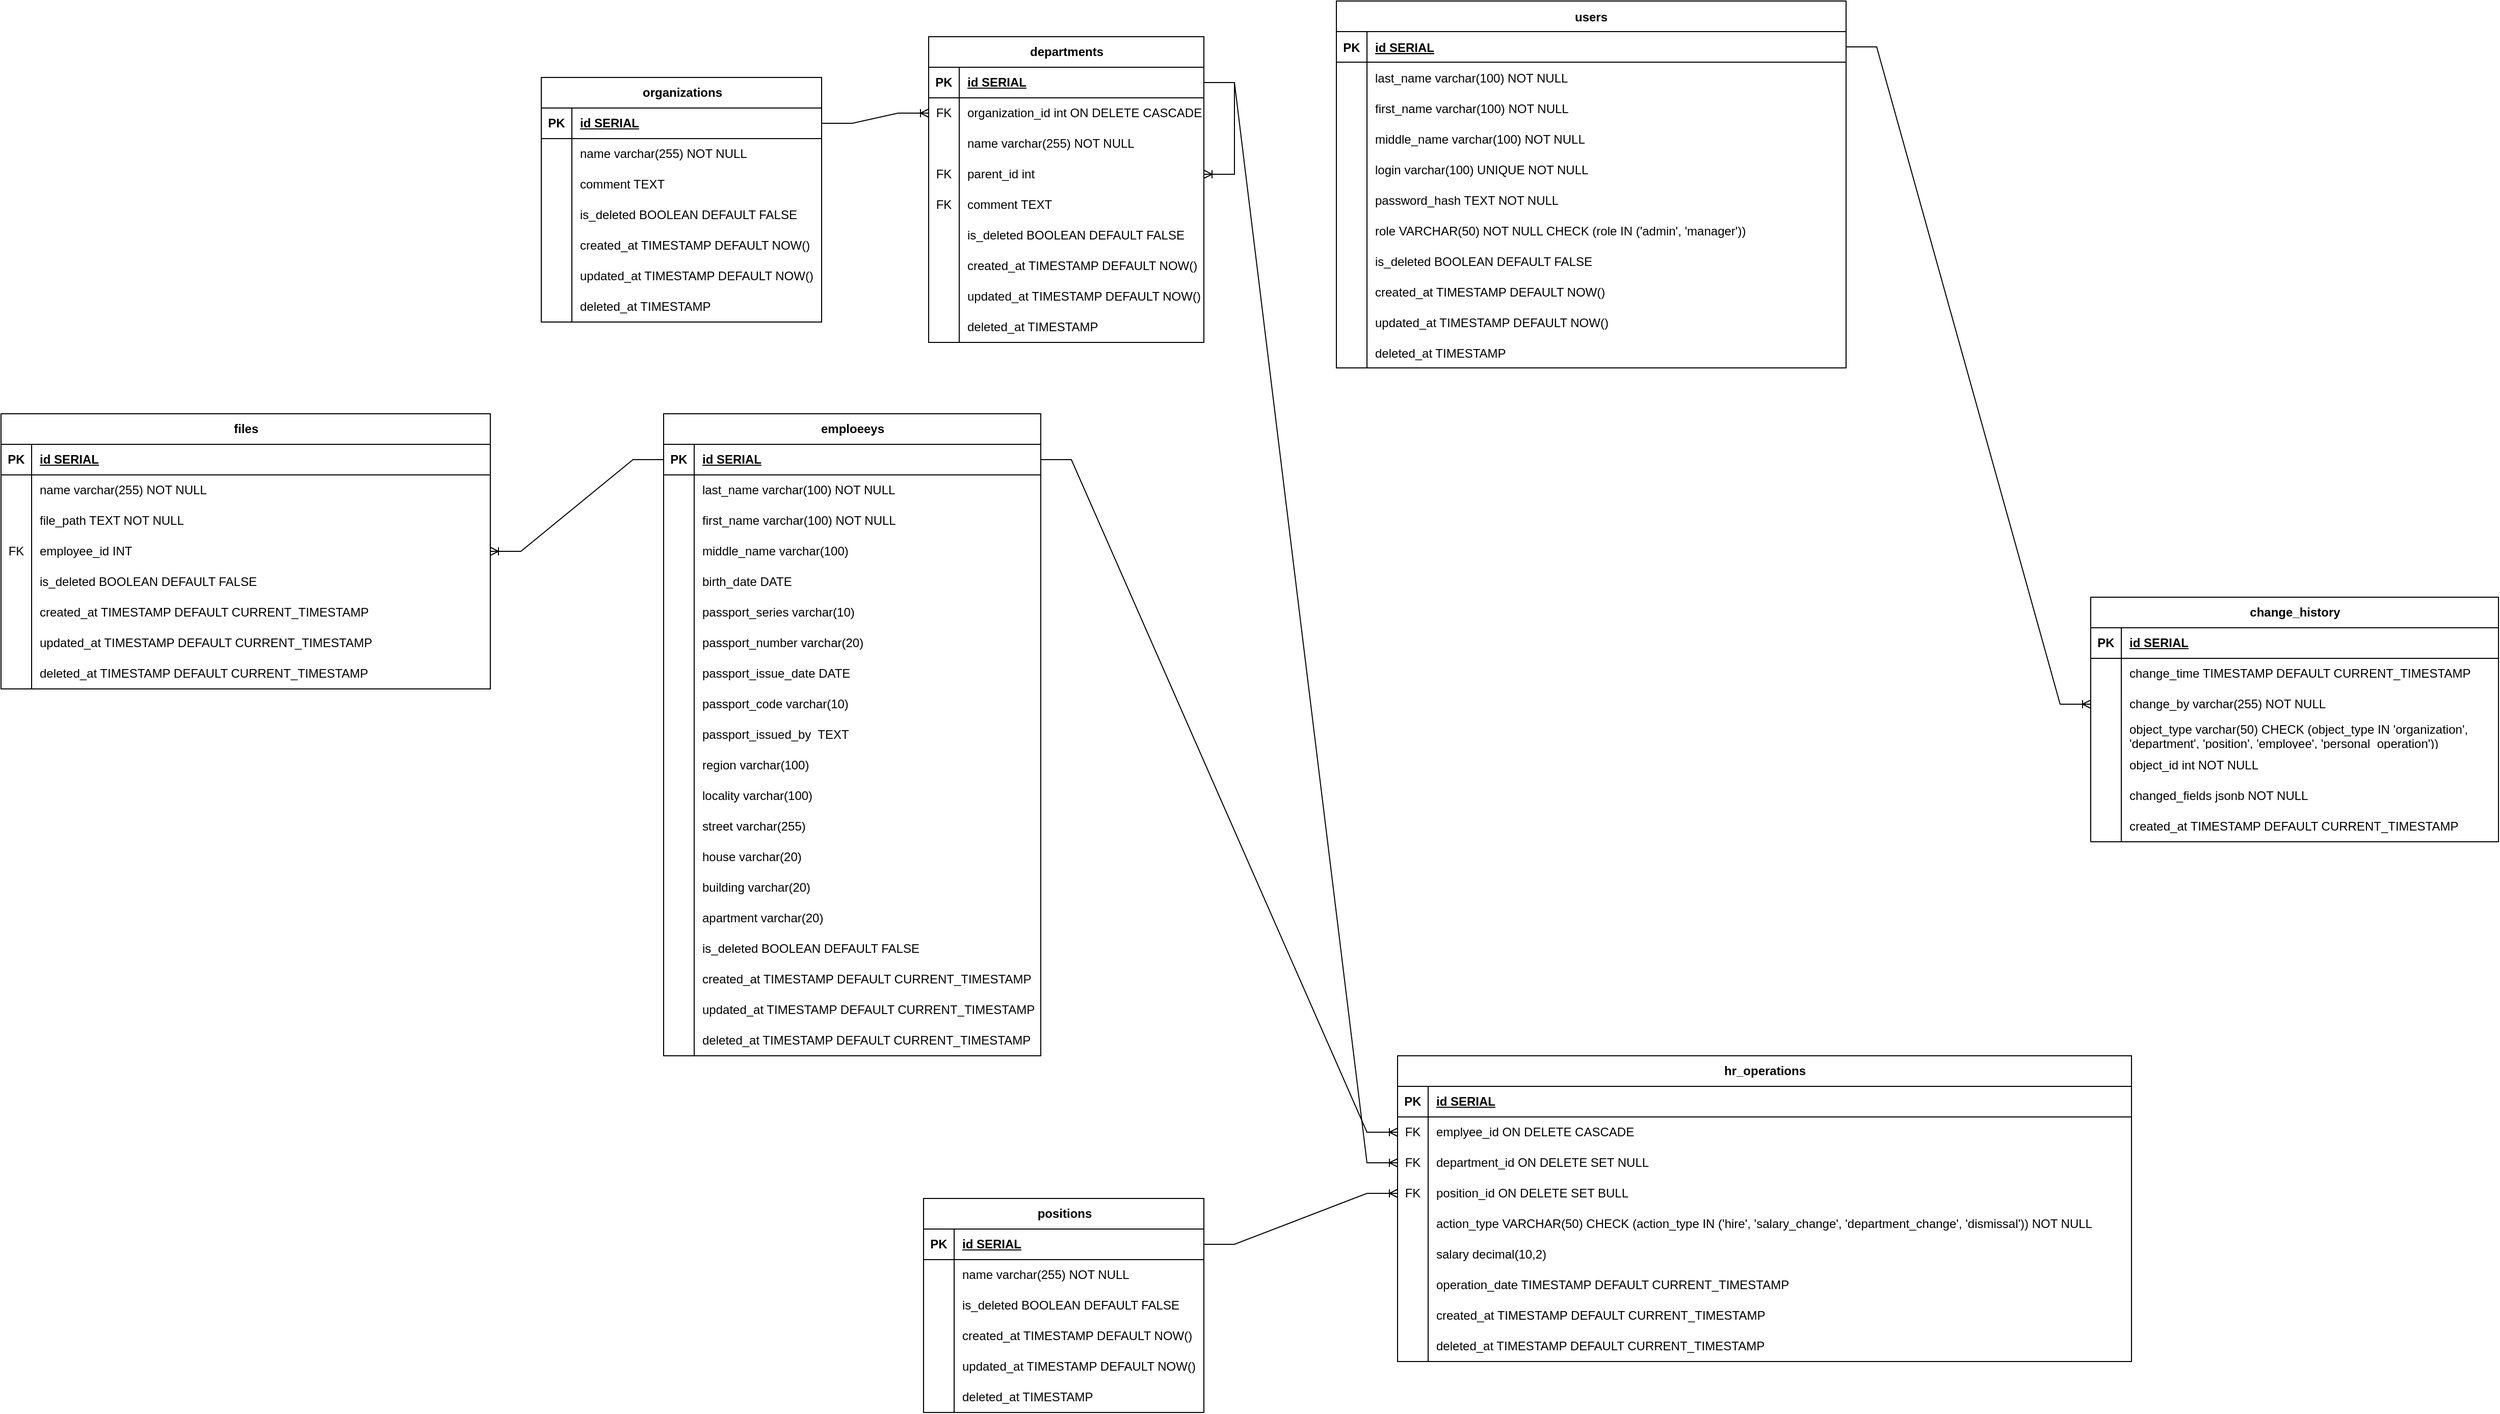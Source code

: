 <mxfile version="26.1.3">
  <diagram name="Page-1" id="sYt4NajvFsHtRg6Kui5e">
    <mxGraphModel dx="2014" dy="1163" grid="1" gridSize="10" guides="1" tooltips="1" connect="1" arrows="1" fold="1" page="1" pageScale="1" pageWidth="827" pageHeight="1169" math="0" shadow="0">
      <root>
        <mxCell id="0" />
        <mxCell id="1" parent="0" />
        <mxCell id="yeQahQ6b0A1fK7kknQ_x-4" value="users" style="shape=table;startSize=30;container=1;collapsible=1;childLayout=tableLayout;fixedRows=1;rowLines=0;fontStyle=1;align=center;resizeLast=1;rounded=0;fillColor=none;" parent="1" vertex="1">
          <mxGeometry x="1360" y="225" width="500" height="360" as="geometry">
            <mxRectangle x="110" y="150" width="70" height="30" as="alternateBounds" />
          </mxGeometry>
        </mxCell>
        <mxCell id="yeQahQ6b0A1fK7kknQ_x-5" value="" style="shape=partialRectangle;collapsible=0;dropTarget=0;pointerEvents=0;fillColor=none;points=[[0,0.5],[1,0.5]];portConstraint=eastwest;top=0;left=0;right=0;bottom=1;" parent="yeQahQ6b0A1fK7kknQ_x-4" vertex="1">
          <mxGeometry y="30" width="500" height="30" as="geometry" />
        </mxCell>
        <mxCell id="yeQahQ6b0A1fK7kknQ_x-6" value="PK" style="shape=partialRectangle;overflow=hidden;connectable=0;fillColor=none;top=0;left=0;bottom=0;right=0;fontStyle=1;" parent="yeQahQ6b0A1fK7kknQ_x-5" vertex="1">
          <mxGeometry width="30" height="30" as="geometry">
            <mxRectangle width="30" height="30" as="alternateBounds" />
          </mxGeometry>
        </mxCell>
        <mxCell id="yeQahQ6b0A1fK7kknQ_x-7" value="id SERIAL " style="shape=partialRectangle;overflow=hidden;connectable=0;fillColor=none;top=0;left=0;bottom=0;right=0;align=left;spacingLeft=6;fontStyle=5;" parent="yeQahQ6b0A1fK7kknQ_x-5" vertex="1">
          <mxGeometry x="30" width="470" height="30" as="geometry">
            <mxRectangle width="470" height="30" as="alternateBounds" />
          </mxGeometry>
        </mxCell>
        <mxCell id="yeQahQ6b0A1fK7kknQ_x-8" value="" style="shape=partialRectangle;collapsible=0;dropTarget=0;pointerEvents=0;fillColor=none;points=[[0,0.5],[1,0.5]];portConstraint=eastwest;top=0;left=0;right=0;bottom=0;" parent="yeQahQ6b0A1fK7kknQ_x-4" vertex="1">
          <mxGeometry y="60" width="500" height="30" as="geometry" />
        </mxCell>
        <mxCell id="yeQahQ6b0A1fK7kknQ_x-9" value="" style="shape=partialRectangle;overflow=hidden;connectable=0;fillColor=none;top=0;left=0;bottom=0;right=0;" parent="yeQahQ6b0A1fK7kknQ_x-8" vertex="1">
          <mxGeometry width="30" height="30" as="geometry">
            <mxRectangle width="30" height="30" as="alternateBounds" />
          </mxGeometry>
        </mxCell>
        <mxCell id="yeQahQ6b0A1fK7kknQ_x-10" value="last_name varchar(100) NOT NULL" style="shape=partialRectangle;overflow=hidden;connectable=0;fillColor=none;top=0;left=0;bottom=0;right=0;align=left;spacingLeft=6;" parent="yeQahQ6b0A1fK7kknQ_x-8" vertex="1">
          <mxGeometry x="30" width="470" height="30" as="geometry">
            <mxRectangle width="470" height="30" as="alternateBounds" />
          </mxGeometry>
        </mxCell>
        <mxCell id="yeQahQ6b0A1fK7kknQ_x-11" style="shape=partialRectangle;collapsible=0;dropTarget=0;pointerEvents=0;fillColor=none;points=[[0,0.5],[1,0.5]];portConstraint=eastwest;top=0;left=0;right=0;bottom=0;" parent="yeQahQ6b0A1fK7kknQ_x-4" vertex="1">
          <mxGeometry y="90" width="500" height="30" as="geometry" />
        </mxCell>
        <mxCell id="yeQahQ6b0A1fK7kknQ_x-12" style="shape=partialRectangle;overflow=hidden;connectable=0;fillColor=none;top=0;left=0;bottom=0;right=0;" parent="yeQahQ6b0A1fK7kknQ_x-11" vertex="1">
          <mxGeometry width="30" height="30" as="geometry">
            <mxRectangle width="30" height="30" as="alternateBounds" />
          </mxGeometry>
        </mxCell>
        <mxCell id="yeQahQ6b0A1fK7kknQ_x-13" value="first_name varchar(100) NOT NULL" style="shape=partialRectangle;overflow=hidden;connectable=0;fillColor=none;top=0;left=0;bottom=0;right=0;align=left;spacingLeft=6;" parent="yeQahQ6b0A1fK7kknQ_x-11" vertex="1">
          <mxGeometry x="30" width="470" height="30" as="geometry">
            <mxRectangle width="470" height="30" as="alternateBounds" />
          </mxGeometry>
        </mxCell>
        <mxCell id="yeQahQ6b0A1fK7kknQ_x-14" style="shape=partialRectangle;collapsible=0;dropTarget=0;pointerEvents=0;fillColor=none;points=[[0,0.5],[1,0.5]];portConstraint=eastwest;top=0;left=0;right=0;bottom=0;" parent="yeQahQ6b0A1fK7kknQ_x-4" vertex="1">
          <mxGeometry y="120" width="500" height="30" as="geometry" />
        </mxCell>
        <mxCell id="yeQahQ6b0A1fK7kknQ_x-15" style="shape=partialRectangle;overflow=hidden;connectable=0;fillColor=none;top=0;left=0;bottom=0;right=0;" parent="yeQahQ6b0A1fK7kknQ_x-14" vertex="1">
          <mxGeometry width="30" height="30" as="geometry">
            <mxRectangle width="30" height="30" as="alternateBounds" />
          </mxGeometry>
        </mxCell>
        <mxCell id="yeQahQ6b0A1fK7kknQ_x-16" value="middle_name varchar(100) NOT NULL" style="shape=partialRectangle;overflow=hidden;connectable=0;fillColor=none;top=0;left=0;bottom=0;right=0;align=left;spacingLeft=6;" parent="yeQahQ6b0A1fK7kknQ_x-14" vertex="1">
          <mxGeometry x="30" width="470" height="30" as="geometry">
            <mxRectangle width="470" height="30" as="alternateBounds" />
          </mxGeometry>
        </mxCell>
        <mxCell id="yeQahQ6b0A1fK7kknQ_x-17" style="shape=partialRectangle;collapsible=0;dropTarget=0;pointerEvents=0;fillColor=none;points=[[0,0.5],[1,0.5]];portConstraint=eastwest;top=0;left=0;right=0;bottom=0;" parent="yeQahQ6b0A1fK7kknQ_x-4" vertex="1">
          <mxGeometry y="150" width="500" height="30" as="geometry" />
        </mxCell>
        <mxCell id="yeQahQ6b0A1fK7kknQ_x-18" style="shape=partialRectangle;overflow=hidden;connectable=0;fillColor=none;top=0;left=0;bottom=0;right=0;" parent="yeQahQ6b0A1fK7kknQ_x-17" vertex="1">
          <mxGeometry width="30" height="30" as="geometry">
            <mxRectangle width="30" height="30" as="alternateBounds" />
          </mxGeometry>
        </mxCell>
        <mxCell id="yeQahQ6b0A1fK7kknQ_x-19" value="login varchar(100) UNIQUE NOT NULL" style="shape=partialRectangle;overflow=hidden;connectable=0;fillColor=none;top=0;left=0;bottom=0;right=0;align=left;spacingLeft=6;" parent="yeQahQ6b0A1fK7kknQ_x-17" vertex="1">
          <mxGeometry x="30" width="470" height="30" as="geometry">
            <mxRectangle width="470" height="30" as="alternateBounds" />
          </mxGeometry>
        </mxCell>
        <mxCell id="yeQahQ6b0A1fK7kknQ_x-20" style="shape=partialRectangle;collapsible=0;dropTarget=0;pointerEvents=0;fillColor=none;points=[[0,0.5],[1,0.5]];portConstraint=eastwest;top=0;left=0;right=0;bottom=0;" parent="yeQahQ6b0A1fK7kknQ_x-4" vertex="1">
          <mxGeometry y="180" width="500" height="30" as="geometry" />
        </mxCell>
        <mxCell id="yeQahQ6b0A1fK7kknQ_x-21" style="shape=partialRectangle;overflow=hidden;connectable=0;fillColor=none;top=0;left=0;bottom=0;right=0;" parent="yeQahQ6b0A1fK7kknQ_x-20" vertex="1">
          <mxGeometry width="30" height="30" as="geometry">
            <mxRectangle width="30" height="30" as="alternateBounds" />
          </mxGeometry>
        </mxCell>
        <mxCell id="yeQahQ6b0A1fK7kknQ_x-22" value="password_hash TEXT NOT NULL" style="shape=partialRectangle;overflow=hidden;connectable=0;fillColor=none;top=0;left=0;bottom=0;right=0;align=left;spacingLeft=6;" parent="yeQahQ6b0A1fK7kknQ_x-20" vertex="1">
          <mxGeometry x="30" width="470" height="30" as="geometry">
            <mxRectangle width="470" height="30" as="alternateBounds" />
          </mxGeometry>
        </mxCell>
        <mxCell id="yeQahQ6b0A1fK7kknQ_x-23" style="shape=partialRectangle;collapsible=0;dropTarget=0;pointerEvents=0;fillColor=none;points=[[0,0.5],[1,0.5]];portConstraint=eastwest;top=0;left=0;right=0;bottom=0;" parent="yeQahQ6b0A1fK7kknQ_x-4" vertex="1">
          <mxGeometry y="210" width="500" height="30" as="geometry" />
        </mxCell>
        <mxCell id="yeQahQ6b0A1fK7kknQ_x-24" style="shape=partialRectangle;overflow=hidden;connectable=0;fillColor=none;top=0;left=0;bottom=0;right=0;" parent="yeQahQ6b0A1fK7kknQ_x-23" vertex="1">
          <mxGeometry width="30" height="30" as="geometry">
            <mxRectangle width="30" height="30" as="alternateBounds" />
          </mxGeometry>
        </mxCell>
        <mxCell id="yeQahQ6b0A1fK7kknQ_x-25" value="role VARCHAR(50) NOT NULL CHECK (role IN (&#39;admin&#39;, &#39;manager&#39;))" style="shape=partialRectangle;overflow=hidden;connectable=0;fillColor=none;top=0;left=0;bottom=0;right=0;align=left;spacingLeft=6;" parent="yeQahQ6b0A1fK7kknQ_x-23" vertex="1">
          <mxGeometry x="30" width="470" height="30" as="geometry">
            <mxRectangle width="470" height="30" as="alternateBounds" />
          </mxGeometry>
        </mxCell>
        <mxCell id="DbhOLUHaTFbVJgj76bIb-51" style="shape=partialRectangle;collapsible=0;dropTarget=0;pointerEvents=0;fillColor=none;points=[[0,0.5],[1,0.5]];portConstraint=eastwest;top=0;left=0;right=0;bottom=0;" vertex="1" parent="yeQahQ6b0A1fK7kknQ_x-4">
          <mxGeometry y="240" width="500" height="30" as="geometry" />
        </mxCell>
        <mxCell id="DbhOLUHaTFbVJgj76bIb-52" style="shape=partialRectangle;overflow=hidden;connectable=0;fillColor=none;top=0;left=0;bottom=0;right=0;" vertex="1" parent="DbhOLUHaTFbVJgj76bIb-51">
          <mxGeometry width="30" height="30" as="geometry">
            <mxRectangle width="30" height="30" as="alternateBounds" />
          </mxGeometry>
        </mxCell>
        <mxCell id="DbhOLUHaTFbVJgj76bIb-53" value="is_deleted BOOLEAN DEFAULT FALSE" style="shape=partialRectangle;overflow=hidden;connectable=0;fillColor=none;top=0;left=0;bottom=0;right=0;align=left;spacingLeft=6;" vertex="1" parent="DbhOLUHaTFbVJgj76bIb-51">
          <mxGeometry x="30" width="470" height="30" as="geometry">
            <mxRectangle width="470" height="30" as="alternateBounds" />
          </mxGeometry>
        </mxCell>
        <mxCell id="yeQahQ6b0A1fK7kknQ_x-29" style="shape=partialRectangle;collapsible=0;dropTarget=0;pointerEvents=0;fillColor=none;points=[[0,0.5],[1,0.5]];portConstraint=eastwest;top=0;left=0;right=0;bottom=0;" parent="yeQahQ6b0A1fK7kknQ_x-4" vertex="1">
          <mxGeometry y="270" width="500" height="30" as="geometry" />
        </mxCell>
        <mxCell id="yeQahQ6b0A1fK7kknQ_x-30" style="shape=partialRectangle;overflow=hidden;connectable=0;fillColor=none;top=0;left=0;bottom=0;right=0;" parent="yeQahQ6b0A1fK7kknQ_x-29" vertex="1">
          <mxGeometry width="30" height="30" as="geometry">
            <mxRectangle width="30" height="30" as="alternateBounds" />
          </mxGeometry>
        </mxCell>
        <mxCell id="yeQahQ6b0A1fK7kknQ_x-31" value="created_at TIMESTAMP DEFAULT NOW()" style="shape=partialRectangle;overflow=hidden;connectable=0;fillColor=none;top=0;left=0;bottom=0;right=0;align=left;spacingLeft=6;" parent="yeQahQ6b0A1fK7kknQ_x-29" vertex="1">
          <mxGeometry x="30" width="470" height="30" as="geometry">
            <mxRectangle width="470" height="30" as="alternateBounds" />
          </mxGeometry>
        </mxCell>
        <mxCell id="yeQahQ6b0A1fK7kknQ_x-32" style="shape=partialRectangle;collapsible=0;dropTarget=0;pointerEvents=0;fillColor=none;points=[[0,0.5],[1,0.5]];portConstraint=eastwest;top=0;left=0;right=0;bottom=0;" parent="yeQahQ6b0A1fK7kknQ_x-4" vertex="1">
          <mxGeometry y="300" width="500" height="30" as="geometry" />
        </mxCell>
        <mxCell id="yeQahQ6b0A1fK7kknQ_x-33" style="shape=partialRectangle;overflow=hidden;connectable=0;fillColor=none;top=0;left=0;bottom=0;right=0;" parent="yeQahQ6b0A1fK7kknQ_x-32" vertex="1">
          <mxGeometry width="30" height="30" as="geometry">
            <mxRectangle width="30" height="30" as="alternateBounds" />
          </mxGeometry>
        </mxCell>
        <mxCell id="yeQahQ6b0A1fK7kknQ_x-34" value="updated_at TIMESTAMP DEFAULT NOW()" style="shape=partialRectangle;overflow=hidden;connectable=0;fillColor=none;top=0;left=0;bottom=0;right=0;align=left;spacingLeft=6;" parent="yeQahQ6b0A1fK7kknQ_x-32" vertex="1">
          <mxGeometry x="30" width="470" height="30" as="geometry">
            <mxRectangle width="470" height="30" as="alternateBounds" />
          </mxGeometry>
        </mxCell>
        <mxCell id="yeQahQ6b0A1fK7kknQ_x-35" style="shape=partialRectangle;collapsible=0;dropTarget=0;pointerEvents=0;fillColor=none;points=[[0,0.5],[1,0.5]];portConstraint=eastwest;top=0;left=0;right=0;bottom=0;" parent="yeQahQ6b0A1fK7kknQ_x-4" vertex="1">
          <mxGeometry y="330" width="500" height="30" as="geometry" />
        </mxCell>
        <mxCell id="yeQahQ6b0A1fK7kknQ_x-36" style="shape=partialRectangle;overflow=hidden;connectable=0;fillColor=none;top=0;left=0;bottom=0;right=0;" parent="yeQahQ6b0A1fK7kknQ_x-35" vertex="1">
          <mxGeometry width="30" height="30" as="geometry">
            <mxRectangle width="30" height="30" as="alternateBounds" />
          </mxGeometry>
        </mxCell>
        <mxCell id="yeQahQ6b0A1fK7kknQ_x-37" value="    deleted_at TIMESTAMP" style="shape=partialRectangle;overflow=hidden;connectable=0;fillColor=none;top=0;left=0;bottom=0;right=0;align=left;spacingLeft=6;" parent="yeQahQ6b0A1fK7kknQ_x-35" vertex="1">
          <mxGeometry x="30" width="470" height="30" as="geometry">
            <mxRectangle width="470" height="30" as="alternateBounds" />
          </mxGeometry>
        </mxCell>
        <mxCell id="yeQahQ6b0A1fK7kknQ_x-38" value="organizations" style="shape=table;startSize=30;container=1;collapsible=1;childLayout=tableLayout;fixedRows=1;rowLines=0;fontStyle=1;align=center;resizeLast=1;html=1;fillColor=none;" parent="1" vertex="1">
          <mxGeometry x="580" y="300" width="275" height="240" as="geometry" />
        </mxCell>
        <mxCell id="yeQahQ6b0A1fK7kknQ_x-39" value="" style="shape=tableRow;horizontal=0;startSize=0;swimlaneHead=0;swimlaneBody=0;fillColor=none;collapsible=0;dropTarget=0;points=[[0,0.5],[1,0.5]];portConstraint=eastwest;top=0;left=0;right=0;bottom=1;" parent="yeQahQ6b0A1fK7kknQ_x-38" vertex="1">
          <mxGeometry y="30" width="275" height="30" as="geometry" />
        </mxCell>
        <mxCell id="yeQahQ6b0A1fK7kknQ_x-40" value="PK" style="shape=partialRectangle;connectable=0;fillColor=none;top=0;left=0;bottom=0;right=0;fontStyle=1;overflow=hidden;whiteSpace=wrap;html=1;" parent="yeQahQ6b0A1fK7kknQ_x-39" vertex="1">
          <mxGeometry width="30" height="30" as="geometry">
            <mxRectangle width="30" height="30" as="alternateBounds" />
          </mxGeometry>
        </mxCell>
        <mxCell id="yeQahQ6b0A1fK7kknQ_x-41" value="id SERIAL" style="shape=partialRectangle;connectable=0;fillColor=none;top=0;left=0;bottom=0;right=0;align=left;spacingLeft=6;fontStyle=5;overflow=hidden;whiteSpace=wrap;html=1;" parent="yeQahQ6b0A1fK7kknQ_x-39" vertex="1">
          <mxGeometry x="30" width="245" height="30" as="geometry">
            <mxRectangle width="245" height="30" as="alternateBounds" />
          </mxGeometry>
        </mxCell>
        <mxCell id="yeQahQ6b0A1fK7kknQ_x-42" value="" style="shape=tableRow;horizontal=0;startSize=0;swimlaneHead=0;swimlaneBody=0;fillColor=none;collapsible=0;dropTarget=0;points=[[0,0.5],[1,0.5]];portConstraint=eastwest;top=0;left=0;right=0;bottom=0;" parent="yeQahQ6b0A1fK7kknQ_x-38" vertex="1">
          <mxGeometry y="60" width="275" height="30" as="geometry" />
        </mxCell>
        <mxCell id="yeQahQ6b0A1fK7kknQ_x-43" value="" style="shape=partialRectangle;connectable=0;fillColor=none;top=0;left=0;bottom=0;right=0;editable=1;overflow=hidden;whiteSpace=wrap;html=1;" parent="yeQahQ6b0A1fK7kknQ_x-42" vertex="1">
          <mxGeometry width="30" height="30" as="geometry">
            <mxRectangle width="30" height="30" as="alternateBounds" />
          </mxGeometry>
        </mxCell>
        <mxCell id="yeQahQ6b0A1fK7kknQ_x-44" value="name varchar(255) NOT NULL" style="shape=partialRectangle;connectable=0;fillColor=none;top=0;left=0;bottom=0;right=0;align=left;spacingLeft=6;overflow=hidden;whiteSpace=wrap;html=1;" parent="yeQahQ6b0A1fK7kknQ_x-42" vertex="1">
          <mxGeometry x="30" width="245" height="30" as="geometry">
            <mxRectangle width="245" height="30" as="alternateBounds" />
          </mxGeometry>
        </mxCell>
        <mxCell id="yeQahQ6b0A1fK7kknQ_x-45" style="shape=tableRow;horizontal=0;startSize=0;swimlaneHead=0;swimlaneBody=0;fillColor=none;collapsible=0;dropTarget=0;points=[[0,0.5],[1,0.5]];portConstraint=eastwest;top=0;left=0;right=0;bottom=0;" parent="yeQahQ6b0A1fK7kknQ_x-38" vertex="1">
          <mxGeometry y="90" width="275" height="30" as="geometry" />
        </mxCell>
        <mxCell id="yeQahQ6b0A1fK7kknQ_x-46" style="shape=partialRectangle;connectable=0;fillColor=none;top=0;left=0;bottom=0;right=0;editable=1;overflow=hidden;whiteSpace=wrap;html=1;" parent="yeQahQ6b0A1fK7kknQ_x-45" vertex="1">
          <mxGeometry width="30" height="30" as="geometry">
            <mxRectangle width="30" height="30" as="alternateBounds" />
          </mxGeometry>
        </mxCell>
        <mxCell id="yeQahQ6b0A1fK7kknQ_x-47" value="comment TEXT" style="shape=partialRectangle;connectable=0;fillColor=none;top=0;left=0;bottom=0;right=0;align=left;spacingLeft=6;overflow=hidden;whiteSpace=wrap;html=1;" parent="yeQahQ6b0A1fK7kknQ_x-45" vertex="1">
          <mxGeometry x="30" width="245" height="30" as="geometry">
            <mxRectangle width="245" height="30" as="alternateBounds" />
          </mxGeometry>
        </mxCell>
        <mxCell id="DbhOLUHaTFbVJgj76bIb-42" style="shape=tableRow;horizontal=0;startSize=0;swimlaneHead=0;swimlaneBody=0;fillColor=none;collapsible=0;dropTarget=0;points=[[0,0.5],[1,0.5]];portConstraint=eastwest;top=0;left=0;right=0;bottom=0;" vertex="1" parent="yeQahQ6b0A1fK7kknQ_x-38">
          <mxGeometry y="120" width="275" height="30" as="geometry" />
        </mxCell>
        <mxCell id="DbhOLUHaTFbVJgj76bIb-43" style="shape=partialRectangle;connectable=0;fillColor=none;top=0;left=0;bottom=0;right=0;editable=1;overflow=hidden;whiteSpace=wrap;html=1;" vertex="1" parent="DbhOLUHaTFbVJgj76bIb-42">
          <mxGeometry width="30" height="30" as="geometry">
            <mxRectangle width="30" height="30" as="alternateBounds" />
          </mxGeometry>
        </mxCell>
        <mxCell id="DbhOLUHaTFbVJgj76bIb-44" value="is_deleted BOOLEAN DEFAULT FALSE" style="shape=partialRectangle;connectable=0;fillColor=none;top=0;left=0;bottom=0;right=0;align=left;spacingLeft=6;overflow=hidden;whiteSpace=wrap;html=1;" vertex="1" parent="DbhOLUHaTFbVJgj76bIb-42">
          <mxGeometry x="30" width="245" height="30" as="geometry">
            <mxRectangle width="245" height="30" as="alternateBounds" />
          </mxGeometry>
        </mxCell>
        <mxCell id="yeQahQ6b0A1fK7kknQ_x-257" style="shape=tableRow;horizontal=0;startSize=0;swimlaneHead=0;swimlaneBody=0;fillColor=none;collapsible=0;dropTarget=0;points=[[0,0.5],[1,0.5]];portConstraint=eastwest;top=0;left=0;right=0;bottom=0;" parent="yeQahQ6b0A1fK7kknQ_x-38" vertex="1">
          <mxGeometry y="150" width="275" height="30" as="geometry" />
        </mxCell>
        <mxCell id="yeQahQ6b0A1fK7kknQ_x-258" style="shape=partialRectangle;connectable=0;fillColor=none;top=0;left=0;bottom=0;right=0;editable=1;overflow=hidden;whiteSpace=wrap;html=1;" parent="yeQahQ6b0A1fK7kknQ_x-257" vertex="1">
          <mxGeometry width="30" height="30" as="geometry">
            <mxRectangle width="30" height="30" as="alternateBounds" />
          </mxGeometry>
        </mxCell>
        <mxCell id="yeQahQ6b0A1fK7kknQ_x-259" value="    created_at TIMESTAMP DEFAULT NOW()" style="shape=partialRectangle;connectable=0;fillColor=none;top=0;left=0;bottom=0;right=0;align=left;spacingLeft=6;overflow=hidden;whiteSpace=wrap;html=1;" parent="yeQahQ6b0A1fK7kknQ_x-257" vertex="1">
          <mxGeometry x="30" width="245" height="30" as="geometry">
            <mxRectangle width="245" height="30" as="alternateBounds" />
          </mxGeometry>
        </mxCell>
        <mxCell id="yeQahQ6b0A1fK7kknQ_x-48" style="shape=tableRow;horizontal=0;startSize=0;swimlaneHead=0;swimlaneBody=0;fillColor=none;collapsible=0;dropTarget=0;points=[[0,0.5],[1,0.5]];portConstraint=eastwest;top=0;left=0;right=0;bottom=0;" parent="yeQahQ6b0A1fK7kknQ_x-38" vertex="1">
          <mxGeometry y="180" width="275" height="30" as="geometry" />
        </mxCell>
        <mxCell id="yeQahQ6b0A1fK7kknQ_x-49" style="shape=partialRectangle;connectable=0;fillColor=none;top=0;left=0;bottom=0;right=0;editable=1;overflow=hidden;whiteSpace=wrap;html=1;" parent="yeQahQ6b0A1fK7kknQ_x-48" vertex="1">
          <mxGeometry width="30" height="30" as="geometry">
            <mxRectangle width="30" height="30" as="alternateBounds" />
          </mxGeometry>
        </mxCell>
        <mxCell id="yeQahQ6b0A1fK7kknQ_x-50" value="updated_at TIMESTAMP DEFAULT NOW()" style="shape=partialRectangle;connectable=0;fillColor=none;top=0;left=0;bottom=0;right=0;align=left;spacingLeft=6;overflow=hidden;whiteSpace=wrap;html=1;" parent="yeQahQ6b0A1fK7kknQ_x-48" vertex="1">
          <mxGeometry x="30" width="245" height="30" as="geometry">
            <mxRectangle width="245" height="30" as="alternateBounds" />
          </mxGeometry>
        </mxCell>
        <mxCell id="yeQahQ6b0A1fK7kknQ_x-51" style="shape=tableRow;horizontal=0;startSize=0;swimlaneHead=0;swimlaneBody=0;fillColor=none;collapsible=0;dropTarget=0;points=[[0,0.5],[1,0.5]];portConstraint=eastwest;top=0;left=0;right=0;bottom=0;" parent="yeQahQ6b0A1fK7kknQ_x-38" vertex="1">
          <mxGeometry y="210" width="275" height="30" as="geometry" />
        </mxCell>
        <mxCell id="yeQahQ6b0A1fK7kknQ_x-52" style="shape=partialRectangle;connectable=0;fillColor=none;top=0;left=0;bottom=0;right=0;editable=1;overflow=hidden;whiteSpace=wrap;html=1;" parent="yeQahQ6b0A1fK7kknQ_x-51" vertex="1">
          <mxGeometry width="30" height="30" as="geometry">
            <mxRectangle width="30" height="30" as="alternateBounds" />
          </mxGeometry>
        </mxCell>
        <mxCell id="yeQahQ6b0A1fK7kknQ_x-53" value="    deleted_at TIMESTAMP" style="shape=partialRectangle;connectable=0;fillColor=none;top=0;left=0;bottom=0;right=0;align=left;spacingLeft=6;overflow=hidden;whiteSpace=wrap;html=1;" parent="yeQahQ6b0A1fK7kknQ_x-51" vertex="1">
          <mxGeometry x="30" width="245" height="30" as="geometry">
            <mxRectangle width="245" height="30" as="alternateBounds" />
          </mxGeometry>
        </mxCell>
        <mxCell id="yeQahQ6b0A1fK7kknQ_x-54" value="&lt;div&gt;departments&lt;/div&gt;" style="shape=table;startSize=30;container=1;collapsible=1;childLayout=tableLayout;fixedRows=1;rowLines=0;fontStyle=1;align=center;resizeLast=1;html=1;fillColor=none;" parent="1" vertex="1">
          <mxGeometry x="960" y="260" width="270" height="300" as="geometry" />
        </mxCell>
        <mxCell id="yeQahQ6b0A1fK7kknQ_x-55" value="" style="shape=tableRow;horizontal=0;startSize=0;swimlaneHead=0;swimlaneBody=0;fillColor=none;collapsible=0;dropTarget=0;points=[[0,0.5],[1,0.5]];portConstraint=eastwest;top=0;left=0;right=0;bottom=1;" parent="yeQahQ6b0A1fK7kknQ_x-54" vertex="1">
          <mxGeometry y="30" width="270" height="30" as="geometry" />
        </mxCell>
        <mxCell id="yeQahQ6b0A1fK7kknQ_x-56" value="PK" style="shape=partialRectangle;connectable=0;fillColor=none;top=0;left=0;bottom=0;right=0;fontStyle=1;overflow=hidden;whiteSpace=wrap;html=1;" parent="yeQahQ6b0A1fK7kknQ_x-55" vertex="1">
          <mxGeometry width="30" height="30" as="geometry">
            <mxRectangle width="30" height="30" as="alternateBounds" />
          </mxGeometry>
        </mxCell>
        <mxCell id="yeQahQ6b0A1fK7kknQ_x-57" value="id SERIAL" style="shape=partialRectangle;connectable=0;fillColor=none;top=0;left=0;bottom=0;right=0;align=left;spacingLeft=6;fontStyle=5;overflow=hidden;whiteSpace=wrap;html=1;" parent="yeQahQ6b0A1fK7kknQ_x-55" vertex="1">
          <mxGeometry x="30" width="240" height="30" as="geometry">
            <mxRectangle width="240" height="30" as="alternateBounds" />
          </mxGeometry>
        </mxCell>
        <mxCell id="yeQahQ6b0A1fK7kknQ_x-58" value="" style="shape=tableRow;horizontal=0;startSize=0;swimlaneHead=0;swimlaneBody=0;fillColor=none;collapsible=0;dropTarget=0;points=[[0,0.5],[1,0.5]];portConstraint=eastwest;top=0;left=0;right=0;bottom=0;" parent="yeQahQ6b0A1fK7kknQ_x-54" vertex="1">
          <mxGeometry y="60" width="270" height="30" as="geometry" />
        </mxCell>
        <mxCell id="yeQahQ6b0A1fK7kknQ_x-59" value="FK" style="shape=partialRectangle;connectable=0;fillColor=none;top=0;left=0;bottom=0;right=0;editable=1;overflow=hidden;whiteSpace=wrap;html=1;" parent="yeQahQ6b0A1fK7kknQ_x-58" vertex="1">
          <mxGeometry width="30" height="30" as="geometry">
            <mxRectangle width="30" height="30" as="alternateBounds" />
          </mxGeometry>
        </mxCell>
        <mxCell id="yeQahQ6b0A1fK7kknQ_x-60" value="organization_id int ON DELETE CASCADE" style="shape=partialRectangle;connectable=0;fillColor=none;top=0;left=0;bottom=0;right=0;align=left;spacingLeft=6;overflow=hidden;whiteSpace=wrap;html=1;" parent="yeQahQ6b0A1fK7kknQ_x-58" vertex="1">
          <mxGeometry x="30" width="240" height="30" as="geometry">
            <mxRectangle width="240" height="30" as="alternateBounds" />
          </mxGeometry>
        </mxCell>
        <mxCell id="yeQahQ6b0A1fK7kknQ_x-61" value="" style="shape=tableRow;horizontal=0;startSize=0;swimlaneHead=0;swimlaneBody=0;fillColor=none;collapsible=0;dropTarget=0;points=[[0,0.5],[1,0.5]];portConstraint=eastwest;top=0;left=0;right=0;bottom=0;" parent="yeQahQ6b0A1fK7kknQ_x-54" vertex="1">
          <mxGeometry y="90" width="270" height="30" as="geometry" />
        </mxCell>
        <mxCell id="yeQahQ6b0A1fK7kknQ_x-62" value="" style="shape=partialRectangle;connectable=0;fillColor=none;top=0;left=0;bottom=0;right=0;editable=1;overflow=hidden;whiteSpace=wrap;html=1;" parent="yeQahQ6b0A1fK7kknQ_x-61" vertex="1">
          <mxGeometry width="30" height="30" as="geometry">
            <mxRectangle width="30" height="30" as="alternateBounds" />
          </mxGeometry>
        </mxCell>
        <mxCell id="yeQahQ6b0A1fK7kknQ_x-63" value="name varchar(255) NOT NULL" style="shape=partialRectangle;connectable=0;fillColor=none;top=0;left=0;bottom=0;right=0;align=left;spacingLeft=6;overflow=hidden;whiteSpace=wrap;html=1;" parent="yeQahQ6b0A1fK7kknQ_x-61" vertex="1">
          <mxGeometry x="30" width="240" height="30" as="geometry">
            <mxRectangle width="240" height="30" as="alternateBounds" />
          </mxGeometry>
        </mxCell>
        <mxCell id="yeQahQ6b0A1fK7kknQ_x-64" style="shape=tableRow;horizontal=0;startSize=0;swimlaneHead=0;swimlaneBody=0;fillColor=none;collapsible=0;dropTarget=0;points=[[0,0.5],[1,0.5]];portConstraint=eastwest;top=0;left=0;right=0;bottom=0;" parent="yeQahQ6b0A1fK7kknQ_x-54" vertex="1">
          <mxGeometry y="120" width="270" height="30" as="geometry" />
        </mxCell>
        <mxCell id="yeQahQ6b0A1fK7kknQ_x-65" value="FK" style="shape=partialRectangle;connectable=0;fillColor=none;top=0;left=0;bottom=0;right=0;editable=1;overflow=hidden;whiteSpace=wrap;html=1;" parent="yeQahQ6b0A1fK7kknQ_x-64" vertex="1">
          <mxGeometry width="30" height="30" as="geometry">
            <mxRectangle width="30" height="30" as="alternateBounds" />
          </mxGeometry>
        </mxCell>
        <mxCell id="yeQahQ6b0A1fK7kknQ_x-66" value="parent_id int " style="shape=partialRectangle;connectable=0;fillColor=none;top=0;left=0;bottom=0;right=0;align=left;spacingLeft=6;overflow=hidden;whiteSpace=wrap;html=1;" parent="yeQahQ6b0A1fK7kknQ_x-64" vertex="1">
          <mxGeometry x="30" width="240" height="30" as="geometry">
            <mxRectangle width="240" height="30" as="alternateBounds" />
          </mxGeometry>
        </mxCell>
        <mxCell id="yeQahQ6b0A1fK7kknQ_x-67" value="" style="shape=tableRow;horizontal=0;startSize=0;swimlaneHead=0;swimlaneBody=0;fillColor=none;collapsible=0;dropTarget=0;points=[[0,0.5],[1,0.5]];portConstraint=eastwest;top=0;left=0;right=0;bottom=0;" parent="yeQahQ6b0A1fK7kknQ_x-54" vertex="1">
          <mxGeometry y="150" width="270" height="30" as="geometry" />
        </mxCell>
        <mxCell id="yeQahQ6b0A1fK7kknQ_x-68" value="FK" style="shape=partialRectangle;connectable=0;fillColor=none;top=0;left=0;bottom=0;right=0;editable=1;overflow=hidden;whiteSpace=wrap;html=1;" parent="yeQahQ6b0A1fK7kknQ_x-67" vertex="1">
          <mxGeometry width="30" height="30" as="geometry">
            <mxRectangle width="30" height="30" as="alternateBounds" />
          </mxGeometry>
        </mxCell>
        <mxCell id="yeQahQ6b0A1fK7kknQ_x-69" value="comment TEXT" style="shape=partialRectangle;connectable=0;fillColor=none;top=0;left=0;bottom=0;right=0;align=left;spacingLeft=6;overflow=hidden;whiteSpace=wrap;html=1;" parent="yeQahQ6b0A1fK7kknQ_x-67" vertex="1">
          <mxGeometry x="30" width="240" height="30" as="geometry">
            <mxRectangle width="240" height="30" as="alternateBounds" />
          </mxGeometry>
        </mxCell>
        <mxCell id="DbhOLUHaTFbVJgj76bIb-45" style="shape=tableRow;horizontal=0;startSize=0;swimlaneHead=0;swimlaneBody=0;fillColor=none;collapsible=0;dropTarget=0;points=[[0,0.5],[1,0.5]];portConstraint=eastwest;top=0;left=0;right=0;bottom=0;" vertex="1" parent="yeQahQ6b0A1fK7kknQ_x-54">
          <mxGeometry y="180" width="270" height="30" as="geometry" />
        </mxCell>
        <mxCell id="DbhOLUHaTFbVJgj76bIb-46" style="shape=partialRectangle;connectable=0;fillColor=none;top=0;left=0;bottom=0;right=0;editable=1;overflow=hidden;whiteSpace=wrap;html=1;" vertex="1" parent="DbhOLUHaTFbVJgj76bIb-45">
          <mxGeometry width="30" height="30" as="geometry">
            <mxRectangle width="30" height="30" as="alternateBounds" />
          </mxGeometry>
        </mxCell>
        <mxCell id="DbhOLUHaTFbVJgj76bIb-47" value="is_deleted BOOLEAN DEFAULT FALSE" style="shape=partialRectangle;connectable=0;fillColor=none;top=0;left=0;bottom=0;right=0;align=left;spacingLeft=6;overflow=hidden;whiteSpace=wrap;html=1;" vertex="1" parent="DbhOLUHaTFbVJgj76bIb-45">
          <mxGeometry x="30" width="240" height="30" as="geometry">
            <mxRectangle width="240" height="30" as="alternateBounds" />
          </mxGeometry>
        </mxCell>
        <mxCell id="yeQahQ6b0A1fK7kknQ_x-261" style="shape=tableRow;horizontal=0;startSize=0;swimlaneHead=0;swimlaneBody=0;fillColor=none;collapsible=0;dropTarget=0;points=[[0,0.5],[1,0.5]];portConstraint=eastwest;top=0;left=0;right=0;bottom=0;" parent="yeQahQ6b0A1fK7kknQ_x-54" vertex="1">
          <mxGeometry y="210" width="270" height="30" as="geometry" />
        </mxCell>
        <mxCell id="yeQahQ6b0A1fK7kknQ_x-262" style="shape=partialRectangle;connectable=0;fillColor=none;top=0;left=0;bottom=0;right=0;editable=1;overflow=hidden;whiteSpace=wrap;html=1;" parent="yeQahQ6b0A1fK7kknQ_x-261" vertex="1">
          <mxGeometry width="30" height="30" as="geometry">
            <mxRectangle width="30" height="30" as="alternateBounds" />
          </mxGeometry>
        </mxCell>
        <mxCell id="yeQahQ6b0A1fK7kknQ_x-263" value="created_at TIMESTAMP DEFAULT NOW()" style="shape=partialRectangle;connectable=0;fillColor=none;top=0;left=0;bottom=0;right=0;align=left;spacingLeft=6;overflow=hidden;whiteSpace=wrap;html=1;" parent="yeQahQ6b0A1fK7kknQ_x-261" vertex="1">
          <mxGeometry x="30" width="240" height="30" as="geometry">
            <mxRectangle width="240" height="30" as="alternateBounds" />
          </mxGeometry>
        </mxCell>
        <mxCell id="yeQahQ6b0A1fK7kknQ_x-70" style="shape=tableRow;horizontal=0;startSize=0;swimlaneHead=0;swimlaneBody=0;fillColor=none;collapsible=0;dropTarget=0;points=[[0,0.5],[1,0.5]];portConstraint=eastwest;top=0;left=0;right=0;bottom=0;" parent="yeQahQ6b0A1fK7kknQ_x-54" vertex="1">
          <mxGeometry y="240" width="270" height="30" as="geometry" />
        </mxCell>
        <mxCell id="yeQahQ6b0A1fK7kknQ_x-71" style="shape=partialRectangle;connectable=0;fillColor=none;top=0;left=0;bottom=0;right=0;editable=1;overflow=hidden;whiteSpace=wrap;html=1;" parent="yeQahQ6b0A1fK7kknQ_x-70" vertex="1">
          <mxGeometry width="30" height="30" as="geometry">
            <mxRectangle width="30" height="30" as="alternateBounds" />
          </mxGeometry>
        </mxCell>
        <mxCell id="yeQahQ6b0A1fK7kknQ_x-72" value="updated_at TIMESTAMP DEFAULT NOW()" style="shape=partialRectangle;connectable=0;fillColor=none;top=0;left=0;bottom=0;right=0;align=left;spacingLeft=6;overflow=hidden;whiteSpace=wrap;html=1;" parent="yeQahQ6b0A1fK7kknQ_x-70" vertex="1">
          <mxGeometry x="30" width="240" height="30" as="geometry">
            <mxRectangle width="240" height="30" as="alternateBounds" />
          </mxGeometry>
        </mxCell>
        <mxCell id="yeQahQ6b0A1fK7kknQ_x-73" style="shape=tableRow;horizontal=0;startSize=0;swimlaneHead=0;swimlaneBody=0;fillColor=none;collapsible=0;dropTarget=0;points=[[0,0.5],[1,0.5]];portConstraint=eastwest;top=0;left=0;right=0;bottom=0;" parent="yeQahQ6b0A1fK7kknQ_x-54" vertex="1">
          <mxGeometry y="270" width="270" height="30" as="geometry" />
        </mxCell>
        <mxCell id="yeQahQ6b0A1fK7kknQ_x-74" style="shape=partialRectangle;connectable=0;fillColor=none;top=0;left=0;bottom=0;right=0;editable=1;overflow=hidden;whiteSpace=wrap;html=1;" parent="yeQahQ6b0A1fK7kknQ_x-73" vertex="1">
          <mxGeometry width="30" height="30" as="geometry">
            <mxRectangle width="30" height="30" as="alternateBounds" />
          </mxGeometry>
        </mxCell>
        <mxCell id="yeQahQ6b0A1fK7kknQ_x-75" value="deleted_at TIMESTAMP" style="shape=partialRectangle;connectable=0;fillColor=none;top=0;left=0;bottom=0;right=0;align=left;spacingLeft=6;overflow=hidden;whiteSpace=wrap;html=1;" parent="yeQahQ6b0A1fK7kknQ_x-73" vertex="1">
          <mxGeometry x="30" width="240" height="30" as="geometry">
            <mxRectangle width="240" height="30" as="alternateBounds" />
          </mxGeometry>
        </mxCell>
        <mxCell id="DbhOLUHaTFbVJgj76bIb-57" value="" style="edgeStyle=entityRelationEdgeStyle;fontSize=12;html=1;endArrow=ERoneToMany;rounded=0;exitX=1;exitY=0.5;exitDx=0;exitDy=0;entryX=1;entryY=0.5;entryDx=0;entryDy=0;" edge="1" parent="yeQahQ6b0A1fK7kknQ_x-54" source="yeQahQ6b0A1fK7kknQ_x-55" target="yeQahQ6b0A1fK7kknQ_x-64">
          <mxGeometry width="100" height="100" relative="1" as="geometry">
            <mxPoint x="350" y="90" as="sourcePoint" />
            <mxPoint x="350" y="180" as="targetPoint" />
          </mxGeometry>
        </mxCell>
        <mxCell id="yeQahQ6b0A1fK7kknQ_x-76" value="positions" style="shape=table;startSize=30;container=1;collapsible=1;childLayout=tableLayout;fixedRows=1;rowLines=0;fontStyle=1;align=center;resizeLast=1;html=1;fillColor=none;" parent="1" vertex="1">
          <mxGeometry x="955" y="1400" width="275" height="210" as="geometry" />
        </mxCell>
        <mxCell id="yeQahQ6b0A1fK7kknQ_x-77" value="" style="shape=tableRow;horizontal=0;startSize=0;swimlaneHead=0;swimlaneBody=0;fillColor=none;collapsible=0;dropTarget=0;points=[[0,0.5],[1,0.5]];portConstraint=eastwest;top=0;left=0;right=0;bottom=1;" parent="yeQahQ6b0A1fK7kknQ_x-76" vertex="1">
          <mxGeometry y="30" width="275" height="30" as="geometry" />
        </mxCell>
        <mxCell id="yeQahQ6b0A1fK7kknQ_x-78" value="PK" style="shape=partialRectangle;connectable=0;fillColor=none;top=0;left=0;bottom=0;right=0;fontStyle=1;overflow=hidden;whiteSpace=wrap;html=1;" parent="yeQahQ6b0A1fK7kknQ_x-77" vertex="1">
          <mxGeometry width="30" height="30" as="geometry">
            <mxRectangle width="30" height="30" as="alternateBounds" />
          </mxGeometry>
        </mxCell>
        <mxCell id="yeQahQ6b0A1fK7kknQ_x-79" value="id SERIAL" style="shape=partialRectangle;connectable=0;fillColor=none;top=0;left=0;bottom=0;right=0;align=left;spacingLeft=6;fontStyle=5;overflow=hidden;whiteSpace=wrap;html=1;" parent="yeQahQ6b0A1fK7kknQ_x-77" vertex="1">
          <mxGeometry x="30" width="245" height="30" as="geometry">
            <mxRectangle width="245" height="30" as="alternateBounds" />
          </mxGeometry>
        </mxCell>
        <mxCell id="yeQahQ6b0A1fK7kknQ_x-80" value="" style="shape=tableRow;horizontal=0;startSize=0;swimlaneHead=0;swimlaneBody=0;fillColor=none;collapsible=0;dropTarget=0;points=[[0,0.5],[1,0.5]];portConstraint=eastwest;top=0;left=0;right=0;bottom=0;" parent="yeQahQ6b0A1fK7kknQ_x-76" vertex="1">
          <mxGeometry y="60" width="275" height="30" as="geometry" />
        </mxCell>
        <mxCell id="yeQahQ6b0A1fK7kknQ_x-81" value="" style="shape=partialRectangle;connectable=0;fillColor=none;top=0;left=0;bottom=0;right=0;editable=1;overflow=hidden;whiteSpace=wrap;html=1;" parent="yeQahQ6b0A1fK7kknQ_x-80" vertex="1">
          <mxGeometry width="30" height="30" as="geometry">
            <mxRectangle width="30" height="30" as="alternateBounds" />
          </mxGeometry>
        </mxCell>
        <mxCell id="yeQahQ6b0A1fK7kknQ_x-82" value="name varchar(255) NOT NULL" style="shape=partialRectangle;connectable=0;fillColor=none;top=0;left=0;bottom=0;right=0;align=left;spacingLeft=6;overflow=hidden;whiteSpace=wrap;html=1;" parent="yeQahQ6b0A1fK7kknQ_x-80" vertex="1">
          <mxGeometry x="30" width="245" height="30" as="geometry">
            <mxRectangle width="245" height="30" as="alternateBounds" />
          </mxGeometry>
        </mxCell>
        <mxCell id="DbhOLUHaTFbVJgj76bIb-48" style="shape=tableRow;horizontal=0;startSize=0;swimlaneHead=0;swimlaneBody=0;fillColor=none;collapsible=0;dropTarget=0;points=[[0,0.5],[1,0.5]];portConstraint=eastwest;top=0;left=0;right=0;bottom=0;" vertex="1" parent="yeQahQ6b0A1fK7kknQ_x-76">
          <mxGeometry y="90" width="275" height="30" as="geometry" />
        </mxCell>
        <mxCell id="DbhOLUHaTFbVJgj76bIb-49" style="shape=partialRectangle;connectable=0;fillColor=none;top=0;left=0;bottom=0;right=0;editable=1;overflow=hidden;whiteSpace=wrap;html=1;" vertex="1" parent="DbhOLUHaTFbVJgj76bIb-48">
          <mxGeometry width="30" height="30" as="geometry">
            <mxRectangle width="30" height="30" as="alternateBounds" />
          </mxGeometry>
        </mxCell>
        <mxCell id="DbhOLUHaTFbVJgj76bIb-50" value="is_deleted BOOLEAN DEFAULT FALSE" style="shape=partialRectangle;connectable=0;fillColor=none;top=0;left=0;bottom=0;right=0;align=left;spacingLeft=6;overflow=hidden;whiteSpace=wrap;html=1;" vertex="1" parent="DbhOLUHaTFbVJgj76bIb-48">
          <mxGeometry x="30" width="245" height="30" as="geometry">
            <mxRectangle width="245" height="30" as="alternateBounds" />
          </mxGeometry>
        </mxCell>
        <mxCell id="yeQahQ6b0A1fK7kknQ_x-264" style="shape=tableRow;horizontal=0;startSize=0;swimlaneHead=0;swimlaneBody=0;fillColor=none;collapsible=0;dropTarget=0;points=[[0,0.5],[1,0.5]];portConstraint=eastwest;top=0;left=0;right=0;bottom=0;" parent="yeQahQ6b0A1fK7kknQ_x-76" vertex="1">
          <mxGeometry y="120" width="275" height="30" as="geometry" />
        </mxCell>
        <mxCell id="yeQahQ6b0A1fK7kknQ_x-265" style="shape=partialRectangle;connectable=0;fillColor=none;top=0;left=0;bottom=0;right=0;editable=1;overflow=hidden;whiteSpace=wrap;html=1;" parent="yeQahQ6b0A1fK7kknQ_x-264" vertex="1">
          <mxGeometry width="30" height="30" as="geometry">
            <mxRectangle width="30" height="30" as="alternateBounds" />
          </mxGeometry>
        </mxCell>
        <mxCell id="yeQahQ6b0A1fK7kknQ_x-266" value="created_at TIMESTAMP DEFAULT NOW()" style="shape=partialRectangle;connectable=0;fillColor=none;top=0;left=0;bottom=0;right=0;align=left;spacingLeft=6;overflow=hidden;whiteSpace=wrap;html=1;" parent="yeQahQ6b0A1fK7kknQ_x-264" vertex="1">
          <mxGeometry x="30" width="245" height="30" as="geometry">
            <mxRectangle width="245" height="30" as="alternateBounds" />
          </mxGeometry>
        </mxCell>
        <mxCell id="yeQahQ6b0A1fK7kknQ_x-83" style="shape=tableRow;horizontal=0;startSize=0;swimlaneHead=0;swimlaneBody=0;fillColor=none;collapsible=0;dropTarget=0;points=[[0,0.5],[1,0.5]];portConstraint=eastwest;top=0;left=0;right=0;bottom=0;" parent="yeQahQ6b0A1fK7kknQ_x-76" vertex="1">
          <mxGeometry y="150" width="275" height="30" as="geometry" />
        </mxCell>
        <mxCell id="yeQahQ6b0A1fK7kknQ_x-84" style="shape=partialRectangle;connectable=0;fillColor=none;top=0;left=0;bottom=0;right=0;editable=1;overflow=hidden;whiteSpace=wrap;html=1;" parent="yeQahQ6b0A1fK7kknQ_x-83" vertex="1">
          <mxGeometry width="30" height="30" as="geometry">
            <mxRectangle width="30" height="30" as="alternateBounds" />
          </mxGeometry>
        </mxCell>
        <mxCell id="yeQahQ6b0A1fK7kknQ_x-85" value="updated_at TIMESTAMP DEFAULT NOW()" style="shape=partialRectangle;connectable=0;fillColor=none;top=0;left=0;bottom=0;right=0;align=left;spacingLeft=6;overflow=hidden;whiteSpace=wrap;html=1;" parent="yeQahQ6b0A1fK7kknQ_x-83" vertex="1">
          <mxGeometry x="30" width="245" height="30" as="geometry">
            <mxRectangle width="245" height="30" as="alternateBounds" />
          </mxGeometry>
        </mxCell>
        <mxCell id="yeQahQ6b0A1fK7kknQ_x-86" style="shape=tableRow;horizontal=0;startSize=0;swimlaneHead=0;swimlaneBody=0;fillColor=none;collapsible=0;dropTarget=0;points=[[0,0.5],[1,0.5]];portConstraint=eastwest;top=0;left=0;right=0;bottom=0;" parent="yeQahQ6b0A1fK7kknQ_x-76" vertex="1">
          <mxGeometry y="180" width="275" height="30" as="geometry" />
        </mxCell>
        <mxCell id="yeQahQ6b0A1fK7kknQ_x-87" style="shape=partialRectangle;connectable=0;fillColor=none;top=0;left=0;bottom=0;right=0;editable=1;overflow=hidden;whiteSpace=wrap;html=1;" parent="yeQahQ6b0A1fK7kknQ_x-86" vertex="1">
          <mxGeometry width="30" height="30" as="geometry">
            <mxRectangle width="30" height="30" as="alternateBounds" />
          </mxGeometry>
        </mxCell>
        <mxCell id="yeQahQ6b0A1fK7kknQ_x-88" value="    deleted_at TIMESTAMP" style="shape=partialRectangle;connectable=0;fillColor=none;top=0;left=0;bottom=0;right=0;align=left;spacingLeft=6;overflow=hidden;whiteSpace=wrap;html=1;" parent="yeQahQ6b0A1fK7kknQ_x-86" vertex="1">
          <mxGeometry x="30" width="245" height="30" as="geometry">
            <mxRectangle width="245" height="30" as="alternateBounds" />
          </mxGeometry>
        </mxCell>
        <mxCell id="yeQahQ6b0A1fK7kknQ_x-89" value="emploeeys" style="shape=table;startSize=30;container=1;collapsible=1;childLayout=tableLayout;fixedRows=1;rowLines=0;fontStyle=1;align=center;resizeLast=1;html=1;fillColor=none;" parent="1" vertex="1">
          <mxGeometry x="700" y="630" width="370" height="630" as="geometry" />
        </mxCell>
        <mxCell id="yeQahQ6b0A1fK7kknQ_x-90" value="" style="shape=tableRow;horizontal=0;startSize=0;swimlaneHead=0;swimlaneBody=0;fillColor=none;collapsible=0;dropTarget=0;points=[[0,0.5],[1,0.5]];portConstraint=eastwest;top=0;left=0;right=0;bottom=1;" parent="yeQahQ6b0A1fK7kknQ_x-89" vertex="1">
          <mxGeometry y="30" width="370" height="30" as="geometry" />
        </mxCell>
        <mxCell id="yeQahQ6b0A1fK7kknQ_x-91" value="PK" style="shape=partialRectangle;connectable=0;fillColor=none;top=0;left=0;bottom=0;right=0;fontStyle=1;overflow=hidden;whiteSpace=wrap;html=1;" parent="yeQahQ6b0A1fK7kknQ_x-90" vertex="1">
          <mxGeometry width="30" height="30" as="geometry">
            <mxRectangle width="30" height="30" as="alternateBounds" />
          </mxGeometry>
        </mxCell>
        <mxCell id="yeQahQ6b0A1fK7kknQ_x-92" value="id SERIAL" style="shape=partialRectangle;connectable=0;fillColor=none;top=0;left=0;bottom=0;right=0;align=left;spacingLeft=6;fontStyle=5;overflow=hidden;whiteSpace=wrap;html=1;" parent="yeQahQ6b0A1fK7kknQ_x-90" vertex="1">
          <mxGeometry x="30" width="340" height="30" as="geometry">
            <mxRectangle width="340" height="30" as="alternateBounds" />
          </mxGeometry>
        </mxCell>
        <mxCell id="yeQahQ6b0A1fK7kknQ_x-93" value="" style="shape=tableRow;horizontal=0;startSize=0;swimlaneHead=0;swimlaneBody=0;fillColor=none;collapsible=0;dropTarget=0;points=[[0,0.5],[1,0.5]];portConstraint=eastwest;top=0;left=0;right=0;bottom=0;" parent="yeQahQ6b0A1fK7kknQ_x-89" vertex="1">
          <mxGeometry y="60" width="370" height="30" as="geometry" />
        </mxCell>
        <mxCell id="yeQahQ6b0A1fK7kknQ_x-94" value="" style="shape=partialRectangle;connectable=0;fillColor=none;top=0;left=0;bottom=0;right=0;editable=1;overflow=hidden;whiteSpace=wrap;html=1;" parent="yeQahQ6b0A1fK7kknQ_x-93" vertex="1">
          <mxGeometry width="30" height="30" as="geometry">
            <mxRectangle width="30" height="30" as="alternateBounds" />
          </mxGeometry>
        </mxCell>
        <mxCell id="yeQahQ6b0A1fK7kknQ_x-95" value="last_name varchar(100) NOT NULL" style="shape=partialRectangle;connectable=0;fillColor=none;top=0;left=0;bottom=0;right=0;align=left;spacingLeft=6;overflow=hidden;whiteSpace=wrap;html=1;" parent="yeQahQ6b0A1fK7kknQ_x-93" vertex="1">
          <mxGeometry x="30" width="340" height="30" as="geometry">
            <mxRectangle width="340" height="30" as="alternateBounds" />
          </mxGeometry>
        </mxCell>
        <mxCell id="yeQahQ6b0A1fK7kknQ_x-96" value="" style="shape=tableRow;horizontal=0;startSize=0;swimlaneHead=0;swimlaneBody=0;fillColor=none;collapsible=0;dropTarget=0;points=[[0,0.5],[1,0.5]];portConstraint=eastwest;top=0;left=0;right=0;bottom=0;" parent="yeQahQ6b0A1fK7kknQ_x-89" vertex="1">
          <mxGeometry y="90" width="370" height="30" as="geometry" />
        </mxCell>
        <mxCell id="yeQahQ6b0A1fK7kknQ_x-97" value="" style="shape=partialRectangle;connectable=0;fillColor=none;top=0;left=0;bottom=0;right=0;editable=1;overflow=hidden;whiteSpace=wrap;html=1;" parent="yeQahQ6b0A1fK7kknQ_x-96" vertex="1">
          <mxGeometry width="30" height="30" as="geometry">
            <mxRectangle width="30" height="30" as="alternateBounds" />
          </mxGeometry>
        </mxCell>
        <mxCell id="yeQahQ6b0A1fK7kknQ_x-98" value="first_name varchar(100) NOT NULL" style="shape=partialRectangle;connectable=0;fillColor=none;top=0;left=0;bottom=0;right=0;align=left;spacingLeft=6;overflow=hidden;whiteSpace=wrap;html=1;" parent="yeQahQ6b0A1fK7kknQ_x-96" vertex="1">
          <mxGeometry x="30" width="340" height="30" as="geometry">
            <mxRectangle width="340" height="30" as="alternateBounds" />
          </mxGeometry>
        </mxCell>
        <mxCell id="yeQahQ6b0A1fK7kknQ_x-99" value="" style="shape=tableRow;horizontal=0;startSize=0;swimlaneHead=0;swimlaneBody=0;fillColor=none;collapsible=0;dropTarget=0;points=[[0,0.5],[1,0.5]];portConstraint=eastwest;top=0;left=0;right=0;bottom=0;" parent="yeQahQ6b0A1fK7kknQ_x-89" vertex="1">
          <mxGeometry y="120" width="370" height="30" as="geometry" />
        </mxCell>
        <mxCell id="yeQahQ6b0A1fK7kknQ_x-100" value="" style="shape=partialRectangle;connectable=0;fillColor=none;top=0;left=0;bottom=0;right=0;editable=1;overflow=hidden;whiteSpace=wrap;html=1;" parent="yeQahQ6b0A1fK7kknQ_x-99" vertex="1">
          <mxGeometry width="30" height="30" as="geometry">
            <mxRectangle width="30" height="30" as="alternateBounds" />
          </mxGeometry>
        </mxCell>
        <mxCell id="yeQahQ6b0A1fK7kknQ_x-101" value="middle_name varchar(100) " style="shape=partialRectangle;connectable=0;fillColor=none;top=0;left=0;bottom=0;right=0;align=left;spacingLeft=6;overflow=hidden;whiteSpace=wrap;html=1;" parent="yeQahQ6b0A1fK7kknQ_x-99" vertex="1">
          <mxGeometry x="30" width="340" height="30" as="geometry">
            <mxRectangle width="340" height="30" as="alternateBounds" />
          </mxGeometry>
        </mxCell>
        <mxCell id="yeQahQ6b0A1fK7kknQ_x-102" style="shape=tableRow;horizontal=0;startSize=0;swimlaneHead=0;swimlaneBody=0;fillColor=none;collapsible=0;dropTarget=0;points=[[0,0.5],[1,0.5]];portConstraint=eastwest;top=0;left=0;right=0;bottom=0;" parent="yeQahQ6b0A1fK7kknQ_x-89" vertex="1">
          <mxGeometry y="150" width="370" height="30" as="geometry" />
        </mxCell>
        <mxCell id="yeQahQ6b0A1fK7kknQ_x-103" style="shape=partialRectangle;connectable=0;fillColor=none;top=0;left=0;bottom=0;right=0;editable=1;overflow=hidden;whiteSpace=wrap;html=1;" parent="yeQahQ6b0A1fK7kknQ_x-102" vertex="1">
          <mxGeometry width="30" height="30" as="geometry">
            <mxRectangle width="30" height="30" as="alternateBounds" />
          </mxGeometry>
        </mxCell>
        <mxCell id="yeQahQ6b0A1fK7kknQ_x-104" value="birth_date DATE " style="shape=partialRectangle;connectable=0;fillColor=none;top=0;left=0;bottom=0;right=0;align=left;spacingLeft=6;overflow=hidden;whiteSpace=wrap;html=1;" parent="yeQahQ6b0A1fK7kknQ_x-102" vertex="1">
          <mxGeometry x="30" width="340" height="30" as="geometry">
            <mxRectangle width="340" height="30" as="alternateBounds" />
          </mxGeometry>
        </mxCell>
        <mxCell id="yeQahQ6b0A1fK7kknQ_x-105" style="shape=tableRow;horizontal=0;startSize=0;swimlaneHead=0;swimlaneBody=0;fillColor=none;collapsible=0;dropTarget=0;points=[[0,0.5],[1,0.5]];portConstraint=eastwest;top=0;left=0;right=0;bottom=0;" parent="yeQahQ6b0A1fK7kknQ_x-89" vertex="1">
          <mxGeometry y="180" width="370" height="30" as="geometry" />
        </mxCell>
        <mxCell id="yeQahQ6b0A1fK7kknQ_x-106" style="shape=partialRectangle;connectable=0;fillColor=none;top=0;left=0;bottom=0;right=0;editable=1;overflow=hidden;whiteSpace=wrap;html=1;" parent="yeQahQ6b0A1fK7kknQ_x-105" vertex="1">
          <mxGeometry width="30" height="30" as="geometry">
            <mxRectangle width="30" height="30" as="alternateBounds" />
          </mxGeometry>
        </mxCell>
        <mxCell id="yeQahQ6b0A1fK7kknQ_x-107" value="&lt;div&gt;passport_series varchar(10) &lt;br&gt;&lt;/div&gt;" style="shape=partialRectangle;connectable=0;fillColor=none;top=0;left=0;bottom=0;right=0;align=left;spacingLeft=6;overflow=hidden;whiteSpace=wrap;html=1;" parent="yeQahQ6b0A1fK7kknQ_x-105" vertex="1">
          <mxGeometry x="30" width="340" height="30" as="geometry">
            <mxRectangle width="340" height="30" as="alternateBounds" />
          </mxGeometry>
        </mxCell>
        <mxCell id="yeQahQ6b0A1fK7kknQ_x-108" style="shape=tableRow;horizontal=0;startSize=0;swimlaneHead=0;swimlaneBody=0;fillColor=none;collapsible=0;dropTarget=0;points=[[0,0.5],[1,0.5]];portConstraint=eastwest;top=0;left=0;right=0;bottom=0;" parent="yeQahQ6b0A1fK7kknQ_x-89" vertex="1">
          <mxGeometry y="210" width="370" height="30" as="geometry" />
        </mxCell>
        <mxCell id="yeQahQ6b0A1fK7kknQ_x-109" style="shape=partialRectangle;connectable=0;fillColor=none;top=0;left=0;bottom=0;right=0;editable=1;overflow=hidden;whiteSpace=wrap;html=1;" parent="yeQahQ6b0A1fK7kknQ_x-108" vertex="1">
          <mxGeometry width="30" height="30" as="geometry">
            <mxRectangle width="30" height="30" as="alternateBounds" />
          </mxGeometry>
        </mxCell>
        <mxCell id="yeQahQ6b0A1fK7kknQ_x-110" value="passport_number varchar(20) " style="shape=partialRectangle;connectable=0;fillColor=none;top=0;left=0;bottom=0;right=0;align=left;spacingLeft=6;overflow=hidden;whiteSpace=wrap;html=1;" parent="yeQahQ6b0A1fK7kknQ_x-108" vertex="1">
          <mxGeometry x="30" width="340" height="30" as="geometry">
            <mxRectangle width="340" height="30" as="alternateBounds" />
          </mxGeometry>
        </mxCell>
        <mxCell id="yeQahQ6b0A1fK7kknQ_x-111" style="shape=tableRow;horizontal=0;startSize=0;swimlaneHead=0;swimlaneBody=0;fillColor=none;collapsible=0;dropTarget=0;points=[[0,0.5],[1,0.5]];portConstraint=eastwest;top=0;left=0;right=0;bottom=0;" parent="yeQahQ6b0A1fK7kknQ_x-89" vertex="1">
          <mxGeometry y="240" width="370" height="30" as="geometry" />
        </mxCell>
        <mxCell id="yeQahQ6b0A1fK7kknQ_x-112" style="shape=partialRectangle;connectable=0;fillColor=none;top=0;left=0;bottom=0;right=0;editable=1;overflow=hidden;whiteSpace=wrap;html=1;" parent="yeQahQ6b0A1fK7kknQ_x-111" vertex="1">
          <mxGeometry width="30" height="30" as="geometry">
            <mxRectangle width="30" height="30" as="alternateBounds" />
          </mxGeometry>
        </mxCell>
        <mxCell id="yeQahQ6b0A1fK7kknQ_x-113" value="passport_issue_date DATE " style="shape=partialRectangle;connectable=0;fillColor=none;top=0;left=0;bottom=0;right=0;align=left;spacingLeft=6;overflow=hidden;whiteSpace=wrap;html=1;" parent="yeQahQ6b0A1fK7kknQ_x-111" vertex="1">
          <mxGeometry x="30" width="340" height="30" as="geometry">
            <mxRectangle width="340" height="30" as="alternateBounds" />
          </mxGeometry>
        </mxCell>
        <mxCell id="yeQahQ6b0A1fK7kknQ_x-114" style="shape=tableRow;horizontal=0;startSize=0;swimlaneHead=0;swimlaneBody=0;fillColor=none;collapsible=0;dropTarget=0;points=[[0,0.5],[1,0.5]];portConstraint=eastwest;top=0;left=0;right=0;bottom=0;" parent="yeQahQ6b0A1fK7kknQ_x-89" vertex="1">
          <mxGeometry y="270" width="370" height="30" as="geometry" />
        </mxCell>
        <mxCell id="yeQahQ6b0A1fK7kknQ_x-115" style="shape=partialRectangle;connectable=0;fillColor=none;top=0;left=0;bottom=0;right=0;editable=1;overflow=hidden;whiteSpace=wrap;html=1;" parent="yeQahQ6b0A1fK7kknQ_x-114" vertex="1">
          <mxGeometry width="30" height="30" as="geometry">
            <mxRectangle width="30" height="30" as="alternateBounds" />
          </mxGeometry>
        </mxCell>
        <mxCell id="yeQahQ6b0A1fK7kknQ_x-116" value="passport_code varchar(10)" style="shape=partialRectangle;connectable=0;fillColor=none;top=0;left=0;bottom=0;right=0;align=left;spacingLeft=6;overflow=hidden;whiteSpace=wrap;html=1;" parent="yeQahQ6b0A1fK7kknQ_x-114" vertex="1">
          <mxGeometry x="30" width="340" height="30" as="geometry">
            <mxRectangle width="340" height="30" as="alternateBounds" />
          </mxGeometry>
        </mxCell>
        <mxCell id="yeQahQ6b0A1fK7kknQ_x-117" style="shape=tableRow;horizontal=0;startSize=0;swimlaneHead=0;swimlaneBody=0;fillColor=none;collapsible=0;dropTarget=0;points=[[0,0.5],[1,0.5]];portConstraint=eastwest;top=0;left=0;right=0;bottom=0;" parent="yeQahQ6b0A1fK7kknQ_x-89" vertex="1">
          <mxGeometry y="300" width="370" height="30" as="geometry" />
        </mxCell>
        <mxCell id="yeQahQ6b0A1fK7kknQ_x-118" style="shape=partialRectangle;connectable=0;fillColor=none;top=0;left=0;bottom=0;right=0;editable=1;overflow=hidden;whiteSpace=wrap;html=1;" parent="yeQahQ6b0A1fK7kknQ_x-117" vertex="1">
          <mxGeometry width="30" height="30" as="geometry">
            <mxRectangle width="30" height="30" as="alternateBounds" />
          </mxGeometry>
        </mxCell>
        <mxCell id="yeQahQ6b0A1fK7kknQ_x-119" value="passport_issued_by&amp;nbsp; TEXT " style="shape=partialRectangle;connectable=0;fillColor=none;top=0;left=0;bottom=0;right=0;align=left;spacingLeft=6;overflow=hidden;whiteSpace=wrap;html=1;" parent="yeQahQ6b0A1fK7kknQ_x-117" vertex="1">
          <mxGeometry x="30" width="340" height="30" as="geometry">
            <mxRectangle width="340" height="30" as="alternateBounds" />
          </mxGeometry>
        </mxCell>
        <mxCell id="yeQahQ6b0A1fK7kknQ_x-120" style="shape=tableRow;horizontal=0;startSize=0;swimlaneHead=0;swimlaneBody=0;fillColor=none;collapsible=0;dropTarget=0;points=[[0,0.5],[1,0.5]];portConstraint=eastwest;top=0;left=0;right=0;bottom=0;" parent="yeQahQ6b0A1fK7kknQ_x-89" vertex="1">
          <mxGeometry y="330" width="370" height="30" as="geometry" />
        </mxCell>
        <mxCell id="yeQahQ6b0A1fK7kknQ_x-121" style="shape=partialRectangle;connectable=0;fillColor=none;top=0;left=0;bottom=0;right=0;editable=1;overflow=hidden;whiteSpace=wrap;html=1;" parent="yeQahQ6b0A1fK7kknQ_x-120" vertex="1">
          <mxGeometry width="30" height="30" as="geometry">
            <mxRectangle width="30" height="30" as="alternateBounds" />
          </mxGeometry>
        </mxCell>
        <mxCell id="yeQahQ6b0A1fK7kknQ_x-122" value="region varchar(100)" style="shape=partialRectangle;connectable=0;fillColor=none;top=0;left=0;bottom=0;right=0;align=left;spacingLeft=6;overflow=hidden;whiteSpace=wrap;html=1;" parent="yeQahQ6b0A1fK7kknQ_x-120" vertex="1">
          <mxGeometry x="30" width="340" height="30" as="geometry">
            <mxRectangle width="340" height="30" as="alternateBounds" />
          </mxGeometry>
        </mxCell>
        <mxCell id="yeQahQ6b0A1fK7kknQ_x-123" style="shape=tableRow;horizontal=0;startSize=0;swimlaneHead=0;swimlaneBody=0;fillColor=none;collapsible=0;dropTarget=0;points=[[0,0.5],[1,0.5]];portConstraint=eastwest;top=0;left=0;right=0;bottom=0;" parent="yeQahQ6b0A1fK7kknQ_x-89" vertex="1">
          <mxGeometry y="360" width="370" height="30" as="geometry" />
        </mxCell>
        <mxCell id="yeQahQ6b0A1fK7kknQ_x-124" style="shape=partialRectangle;connectable=0;fillColor=none;top=0;left=0;bottom=0;right=0;editable=1;overflow=hidden;whiteSpace=wrap;html=1;" parent="yeQahQ6b0A1fK7kknQ_x-123" vertex="1">
          <mxGeometry width="30" height="30" as="geometry">
            <mxRectangle width="30" height="30" as="alternateBounds" />
          </mxGeometry>
        </mxCell>
        <mxCell id="yeQahQ6b0A1fK7kknQ_x-125" value="locality varchar(100) " style="shape=partialRectangle;connectable=0;fillColor=none;top=0;left=0;bottom=0;right=0;align=left;spacingLeft=6;overflow=hidden;whiteSpace=wrap;html=1;" parent="yeQahQ6b0A1fK7kknQ_x-123" vertex="1">
          <mxGeometry x="30" width="340" height="30" as="geometry">
            <mxRectangle width="340" height="30" as="alternateBounds" />
          </mxGeometry>
        </mxCell>
        <mxCell id="yeQahQ6b0A1fK7kknQ_x-126" style="shape=tableRow;horizontal=0;startSize=0;swimlaneHead=0;swimlaneBody=0;fillColor=none;collapsible=0;dropTarget=0;points=[[0,0.5],[1,0.5]];portConstraint=eastwest;top=0;left=0;right=0;bottom=0;" parent="yeQahQ6b0A1fK7kknQ_x-89" vertex="1">
          <mxGeometry y="390" width="370" height="30" as="geometry" />
        </mxCell>
        <mxCell id="yeQahQ6b0A1fK7kknQ_x-127" style="shape=partialRectangle;connectable=0;fillColor=none;top=0;left=0;bottom=0;right=0;editable=1;overflow=hidden;whiteSpace=wrap;html=1;" parent="yeQahQ6b0A1fK7kknQ_x-126" vertex="1">
          <mxGeometry width="30" height="30" as="geometry">
            <mxRectangle width="30" height="30" as="alternateBounds" />
          </mxGeometry>
        </mxCell>
        <mxCell id="yeQahQ6b0A1fK7kknQ_x-128" value="street varchar(255) " style="shape=partialRectangle;connectable=0;fillColor=none;top=0;left=0;bottom=0;right=0;align=left;spacingLeft=6;overflow=hidden;whiteSpace=wrap;html=1;" parent="yeQahQ6b0A1fK7kknQ_x-126" vertex="1">
          <mxGeometry x="30" width="340" height="30" as="geometry">
            <mxRectangle width="340" height="30" as="alternateBounds" />
          </mxGeometry>
        </mxCell>
        <mxCell id="yeQahQ6b0A1fK7kknQ_x-129" style="shape=tableRow;horizontal=0;startSize=0;swimlaneHead=0;swimlaneBody=0;fillColor=none;collapsible=0;dropTarget=0;points=[[0,0.5],[1,0.5]];portConstraint=eastwest;top=0;left=0;right=0;bottom=0;" parent="yeQahQ6b0A1fK7kknQ_x-89" vertex="1">
          <mxGeometry y="420" width="370" height="30" as="geometry" />
        </mxCell>
        <mxCell id="yeQahQ6b0A1fK7kknQ_x-130" style="shape=partialRectangle;connectable=0;fillColor=none;top=0;left=0;bottom=0;right=0;editable=1;overflow=hidden;whiteSpace=wrap;html=1;" parent="yeQahQ6b0A1fK7kknQ_x-129" vertex="1">
          <mxGeometry width="30" height="30" as="geometry">
            <mxRectangle width="30" height="30" as="alternateBounds" />
          </mxGeometry>
        </mxCell>
        <mxCell id="yeQahQ6b0A1fK7kknQ_x-131" value="house varchar(20) " style="shape=partialRectangle;connectable=0;fillColor=none;top=0;left=0;bottom=0;right=0;align=left;spacingLeft=6;overflow=hidden;whiteSpace=wrap;html=1;" parent="yeQahQ6b0A1fK7kknQ_x-129" vertex="1">
          <mxGeometry x="30" width="340" height="30" as="geometry">
            <mxRectangle width="340" height="30" as="alternateBounds" />
          </mxGeometry>
        </mxCell>
        <mxCell id="yeQahQ6b0A1fK7kknQ_x-132" style="shape=tableRow;horizontal=0;startSize=0;swimlaneHead=0;swimlaneBody=0;fillColor=none;collapsible=0;dropTarget=0;points=[[0,0.5],[1,0.5]];portConstraint=eastwest;top=0;left=0;right=0;bottom=0;" parent="yeQahQ6b0A1fK7kknQ_x-89" vertex="1">
          <mxGeometry y="450" width="370" height="30" as="geometry" />
        </mxCell>
        <mxCell id="yeQahQ6b0A1fK7kknQ_x-133" style="shape=partialRectangle;connectable=0;fillColor=none;top=0;left=0;bottom=0;right=0;editable=1;overflow=hidden;whiteSpace=wrap;html=1;" parent="yeQahQ6b0A1fK7kknQ_x-132" vertex="1">
          <mxGeometry width="30" height="30" as="geometry">
            <mxRectangle width="30" height="30" as="alternateBounds" />
          </mxGeometry>
        </mxCell>
        <mxCell id="yeQahQ6b0A1fK7kknQ_x-134" value="building varchar(20)" style="shape=partialRectangle;connectable=0;fillColor=none;top=0;left=0;bottom=0;right=0;align=left;spacingLeft=6;overflow=hidden;whiteSpace=wrap;html=1;" parent="yeQahQ6b0A1fK7kknQ_x-132" vertex="1">
          <mxGeometry x="30" width="340" height="30" as="geometry">
            <mxRectangle width="340" height="30" as="alternateBounds" />
          </mxGeometry>
        </mxCell>
        <mxCell id="yeQahQ6b0A1fK7kknQ_x-135" style="shape=tableRow;horizontal=0;startSize=0;swimlaneHead=0;swimlaneBody=0;fillColor=none;collapsible=0;dropTarget=0;points=[[0,0.5],[1,0.5]];portConstraint=eastwest;top=0;left=0;right=0;bottom=0;" parent="yeQahQ6b0A1fK7kknQ_x-89" vertex="1">
          <mxGeometry y="480" width="370" height="30" as="geometry" />
        </mxCell>
        <mxCell id="yeQahQ6b0A1fK7kknQ_x-136" style="shape=partialRectangle;connectable=0;fillColor=none;top=0;left=0;bottom=0;right=0;editable=1;overflow=hidden;whiteSpace=wrap;html=1;" parent="yeQahQ6b0A1fK7kknQ_x-135" vertex="1">
          <mxGeometry width="30" height="30" as="geometry">
            <mxRectangle width="30" height="30" as="alternateBounds" />
          </mxGeometry>
        </mxCell>
        <mxCell id="yeQahQ6b0A1fK7kknQ_x-137" value="apartment varchar(20)" style="shape=partialRectangle;connectable=0;fillColor=none;top=0;left=0;bottom=0;right=0;align=left;spacingLeft=6;overflow=hidden;whiteSpace=wrap;html=1;" parent="yeQahQ6b0A1fK7kknQ_x-135" vertex="1">
          <mxGeometry x="30" width="340" height="30" as="geometry">
            <mxRectangle width="340" height="30" as="alternateBounds" />
          </mxGeometry>
        </mxCell>
        <mxCell id="DbhOLUHaTFbVJgj76bIb-39" style="shape=tableRow;horizontal=0;startSize=0;swimlaneHead=0;swimlaneBody=0;fillColor=none;collapsible=0;dropTarget=0;points=[[0,0.5],[1,0.5]];portConstraint=eastwest;top=0;left=0;right=0;bottom=0;" vertex="1" parent="yeQahQ6b0A1fK7kknQ_x-89">
          <mxGeometry y="510" width="370" height="30" as="geometry" />
        </mxCell>
        <mxCell id="DbhOLUHaTFbVJgj76bIb-40" style="shape=partialRectangle;connectable=0;fillColor=none;top=0;left=0;bottom=0;right=0;editable=1;overflow=hidden;whiteSpace=wrap;html=1;" vertex="1" parent="DbhOLUHaTFbVJgj76bIb-39">
          <mxGeometry width="30" height="30" as="geometry">
            <mxRectangle width="30" height="30" as="alternateBounds" />
          </mxGeometry>
        </mxCell>
        <mxCell id="DbhOLUHaTFbVJgj76bIb-41" value="is_deleted BOOLEAN DEFAULT FALSE" style="shape=partialRectangle;connectable=0;fillColor=none;top=0;left=0;bottom=0;right=0;align=left;spacingLeft=6;overflow=hidden;whiteSpace=wrap;html=1;" vertex="1" parent="DbhOLUHaTFbVJgj76bIb-39">
          <mxGeometry x="30" width="340" height="30" as="geometry">
            <mxRectangle width="340" height="30" as="alternateBounds" />
          </mxGeometry>
        </mxCell>
        <mxCell id="yeQahQ6b0A1fK7kknQ_x-141" style="shape=tableRow;horizontal=0;startSize=0;swimlaneHead=0;swimlaneBody=0;fillColor=none;collapsible=0;dropTarget=0;points=[[0,0.5],[1,0.5]];portConstraint=eastwest;top=0;left=0;right=0;bottom=0;" parent="yeQahQ6b0A1fK7kknQ_x-89" vertex="1">
          <mxGeometry y="540" width="370" height="30" as="geometry" />
        </mxCell>
        <mxCell id="yeQahQ6b0A1fK7kknQ_x-142" style="shape=partialRectangle;connectable=0;fillColor=none;top=0;left=0;bottom=0;right=0;editable=1;overflow=hidden;whiteSpace=wrap;html=1;" parent="yeQahQ6b0A1fK7kknQ_x-141" vertex="1">
          <mxGeometry width="30" height="30" as="geometry">
            <mxRectangle width="30" height="30" as="alternateBounds" />
          </mxGeometry>
        </mxCell>
        <mxCell id="yeQahQ6b0A1fK7kknQ_x-143" value="created_at TIMESTAMP DEFAULT CURRENT_TIMESTAMP" style="shape=partialRectangle;connectable=0;fillColor=none;top=0;left=0;bottom=0;right=0;align=left;spacingLeft=6;overflow=hidden;whiteSpace=wrap;html=1;" parent="yeQahQ6b0A1fK7kknQ_x-141" vertex="1">
          <mxGeometry x="30" width="340" height="30" as="geometry">
            <mxRectangle width="340" height="30" as="alternateBounds" />
          </mxGeometry>
        </mxCell>
        <mxCell id="yeQahQ6b0A1fK7kknQ_x-144" style="shape=tableRow;horizontal=0;startSize=0;swimlaneHead=0;swimlaneBody=0;fillColor=none;collapsible=0;dropTarget=0;points=[[0,0.5],[1,0.5]];portConstraint=eastwest;top=0;left=0;right=0;bottom=0;" parent="yeQahQ6b0A1fK7kknQ_x-89" vertex="1">
          <mxGeometry y="570" width="370" height="30" as="geometry" />
        </mxCell>
        <mxCell id="yeQahQ6b0A1fK7kknQ_x-145" style="shape=partialRectangle;connectable=0;fillColor=none;top=0;left=0;bottom=0;right=0;editable=1;overflow=hidden;whiteSpace=wrap;html=1;" parent="yeQahQ6b0A1fK7kknQ_x-144" vertex="1">
          <mxGeometry width="30" height="30" as="geometry">
            <mxRectangle width="30" height="30" as="alternateBounds" />
          </mxGeometry>
        </mxCell>
        <mxCell id="yeQahQ6b0A1fK7kknQ_x-146" value="updated_at TIMESTAMP DEFAULT CURRENT_TIMESTAMP" style="shape=partialRectangle;connectable=0;fillColor=none;top=0;left=0;bottom=0;right=0;align=left;spacingLeft=6;overflow=hidden;whiteSpace=wrap;html=1;" parent="yeQahQ6b0A1fK7kknQ_x-144" vertex="1">
          <mxGeometry x="30" width="340" height="30" as="geometry">
            <mxRectangle width="340" height="30" as="alternateBounds" />
          </mxGeometry>
        </mxCell>
        <mxCell id="yeQahQ6b0A1fK7kknQ_x-147" style="shape=tableRow;horizontal=0;startSize=0;swimlaneHead=0;swimlaneBody=0;fillColor=none;collapsible=0;dropTarget=0;points=[[0,0.5],[1,0.5]];portConstraint=eastwest;top=0;left=0;right=0;bottom=0;" parent="yeQahQ6b0A1fK7kknQ_x-89" vertex="1">
          <mxGeometry y="600" width="370" height="30" as="geometry" />
        </mxCell>
        <mxCell id="yeQahQ6b0A1fK7kknQ_x-148" style="shape=partialRectangle;connectable=0;fillColor=none;top=0;left=0;bottom=0;right=0;editable=1;overflow=hidden;whiteSpace=wrap;html=1;" parent="yeQahQ6b0A1fK7kknQ_x-147" vertex="1">
          <mxGeometry width="30" height="30" as="geometry">
            <mxRectangle width="30" height="30" as="alternateBounds" />
          </mxGeometry>
        </mxCell>
        <mxCell id="yeQahQ6b0A1fK7kknQ_x-149" value="deleted_at TIMESTAMP DEFAULT CURRENT_TIMESTAMP" style="shape=partialRectangle;connectable=0;fillColor=none;top=0;left=0;bottom=0;right=0;align=left;spacingLeft=6;overflow=hidden;whiteSpace=wrap;html=1;" parent="yeQahQ6b0A1fK7kknQ_x-147" vertex="1">
          <mxGeometry x="30" width="340" height="30" as="geometry">
            <mxRectangle width="340" height="30" as="alternateBounds" />
          </mxGeometry>
        </mxCell>
        <mxCell id="yeQahQ6b0A1fK7kknQ_x-150" value="files" style="shape=table;startSize=30;container=1;collapsible=1;childLayout=tableLayout;fixedRows=1;rowLines=0;fontStyle=1;align=center;resizeLast=1;html=1;fillColor=none;" parent="1" vertex="1">
          <mxGeometry x="50" y="630" width="480" height="270" as="geometry" />
        </mxCell>
        <mxCell id="yeQahQ6b0A1fK7kknQ_x-151" value="" style="shape=tableRow;horizontal=0;startSize=0;swimlaneHead=0;swimlaneBody=0;fillColor=none;collapsible=0;dropTarget=0;points=[[0,0.5],[1,0.5]];portConstraint=eastwest;top=0;left=0;right=0;bottom=1;" parent="yeQahQ6b0A1fK7kknQ_x-150" vertex="1">
          <mxGeometry y="30" width="480" height="30" as="geometry" />
        </mxCell>
        <mxCell id="yeQahQ6b0A1fK7kknQ_x-152" value="PK" style="shape=partialRectangle;connectable=0;fillColor=none;top=0;left=0;bottom=0;right=0;fontStyle=1;overflow=hidden;whiteSpace=wrap;html=1;" parent="yeQahQ6b0A1fK7kknQ_x-151" vertex="1">
          <mxGeometry width="30" height="30" as="geometry">
            <mxRectangle width="30" height="30" as="alternateBounds" />
          </mxGeometry>
        </mxCell>
        <mxCell id="yeQahQ6b0A1fK7kknQ_x-153" value="id SERIAL" style="shape=partialRectangle;connectable=0;fillColor=none;top=0;left=0;bottom=0;right=0;align=left;spacingLeft=6;fontStyle=5;overflow=hidden;whiteSpace=wrap;html=1;" parent="yeQahQ6b0A1fK7kknQ_x-151" vertex="1">
          <mxGeometry x="30" width="450" height="30" as="geometry">
            <mxRectangle width="450" height="30" as="alternateBounds" />
          </mxGeometry>
        </mxCell>
        <mxCell id="yeQahQ6b0A1fK7kknQ_x-157" value="" style="shape=tableRow;horizontal=0;startSize=0;swimlaneHead=0;swimlaneBody=0;fillColor=none;collapsible=0;dropTarget=0;points=[[0,0.5],[1,0.5]];portConstraint=eastwest;top=0;left=0;right=0;bottom=0;" parent="yeQahQ6b0A1fK7kknQ_x-150" vertex="1">
          <mxGeometry y="60" width="480" height="30" as="geometry" />
        </mxCell>
        <mxCell id="yeQahQ6b0A1fK7kknQ_x-158" value="" style="shape=partialRectangle;connectable=0;fillColor=none;top=0;left=0;bottom=0;right=0;editable=1;overflow=hidden;whiteSpace=wrap;html=1;" parent="yeQahQ6b0A1fK7kknQ_x-157" vertex="1">
          <mxGeometry width="30" height="30" as="geometry">
            <mxRectangle width="30" height="30" as="alternateBounds" />
          </mxGeometry>
        </mxCell>
        <mxCell id="yeQahQ6b0A1fK7kknQ_x-159" value="name varchar(255) NOT NULL" style="shape=partialRectangle;connectable=0;fillColor=none;top=0;left=0;bottom=0;right=0;align=left;spacingLeft=6;overflow=hidden;whiteSpace=wrap;html=1;" parent="yeQahQ6b0A1fK7kknQ_x-157" vertex="1">
          <mxGeometry x="30" width="450" height="30" as="geometry">
            <mxRectangle width="450" height="30" as="alternateBounds" />
          </mxGeometry>
        </mxCell>
        <mxCell id="yeQahQ6b0A1fK7kknQ_x-160" value="" style="shape=tableRow;horizontal=0;startSize=0;swimlaneHead=0;swimlaneBody=0;fillColor=none;collapsible=0;dropTarget=0;points=[[0,0.5],[1,0.5]];portConstraint=eastwest;top=0;left=0;right=0;bottom=0;" parent="yeQahQ6b0A1fK7kknQ_x-150" vertex="1">
          <mxGeometry y="90" width="480" height="30" as="geometry" />
        </mxCell>
        <mxCell id="yeQahQ6b0A1fK7kknQ_x-161" value="" style="shape=partialRectangle;connectable=0;fillColor=none;top=0;left=0;bottom=0;right=0;editable=1;overflow=hidden;whiteSpace=wrap;html=1;" parent="yeQahQ6b0A1fK7kknQ_x-160" vertex="1">
          <mxGeometry width="30" height="30" as="geometry">
            <mxRectangle width="30" height="30" as="alternateBounds" />
          </mxGeometry>
        </mxCell>
        <mxCell id="yeQahQ6b0A1fK7kknQ_x-162" value="file_path TEXT NOT NULL" style="shape=partialRectangle;connectable=0;fillColor=none;top=0;left=0;bottom=0;right=0;align=left;spacingLeft=6;overflow=hidden;whiteSpace=wrap;html=1;" parent="yeQahQ6b0A1fK7kknQ_x-160" vertex="1">
          <mxGeometry x="30" width="450" height="30" as="geometry">
            <mxRectangle width="450" height="30" as="alternateBounds" />
          </mxGeometry>
        </mxCell>
        <mxCell id="yeQahQ6b0A1fK7kknQ_x-254" style="shape=tableRow;horizontal=0;startSize=0;swimlaneHead=0;swimlaneBody=0;fillColor=none;collapsible=0;dropTarget=0;points=[[0,0.5],[1,0.5]];portConstraint=eastwest;top=0;left=0;right=0;bottom=0;" parent="yeQahQ6b0A1fK7kknQ_x-150" vertex="1">
          <mxGeometry y="120" width="480" height="30" as="geometry" />
        </mxCell>
        <mxCell id="yeQahQ6b0A1fK7kknQ_x-255" value="FK" style="shape=partialRectangle;connectable=0;fillColor=none;top=0;left=0;bottom=0;right=0;editable=1;overflow=hidden;whiteSpace=wrap;html=1;" parent="yeQahQ6b0A1fK7kknQ_x-254" vertex="1">
          <mxGeometry width="30" height="30" as="geometry">
            <mxRectangle width="30" height="30" as="alternateBounds" />
          </mxGeometry>
        </mxCell>
        <mxCell id="yeQahQ6b0A1fK7kknQ_x-256" value="employee_id INT " style="shape=partialRectangle;connectable=0;fillColor=none;top=0;left=0;bottom=0;right=0;align=left;spacingLeft=6;overflow=hidden;whiteSpace=wrap;html=1;" parent="yeQahQ6b0A1fK7kknQ_x-254" vertex="1">
          <mxGeometry x="30" width="450" height="30" as="geometry">
            <mxRectangle width="450" height="30" as="alternateBounds" />
          </mxGeometry>
        </mxCell>
        <mxCell id="yeQahQ6b0A1fK7kknQ_x-163" style="shape=tableRow;horizontal=0;startSize=0;swimlaneHead=0;swimlaneBody=0;fillColor=none;collapsible=0;dropTarget=0;points=[[0,0.5],[1,0.5]];portConstraint=eastwest;top=0;left=0;right=0;bottom=0;" parent="yeQahQ6b0A1fK7kknQ_x-150" vertex="1">
          <mxGeometry y="150" width="480" height="30" as="geometry" />
        </mxCell>
        <mxCell id="yeQahQ6b0A1fK7kknQ_x-164" style="shape=partialRectangle;connectable=0;fillColor=none;top=0;left=0;bottom=0;right=0;editable=1;overflow=hidden;whiteSpace=wrap;html=1;" parent="yeQahQ6b0A1fK7kknQ_x-163" vertex="1">
          <mxGeometry width="30" height="30" as="geometry">
            <mxRectangle width="30" height="30" as="alternateBounds" />
          </mxGeometry>
        </mxCell>
        <mxCell id="yeQahQ6b0A1fK7kknQ_x-165" value="is_deleted BOOLEAN DEFAULT FALSE" style="shape=partialRectangle;connectable=0;fillColor=none;top=0;left=0;bottom=0;right=0;align=left;spacingLeft=6;overflow=hidden;whiteSpace=wrap;html=1;" parent="yeQahQ6b0A1fK7kknQ_x-163" vertex="1">
          <mxGeometry x="30" width="450" height="30" as="geometry">
            <mxRectangle width="450" height="30" as="alternateBounds" />
          </mxGeometry>
        </mxCell>
        <mxCell id="yeQahQ6b0A1fK7kknQ_x-166" style="shape=tableRow;horizontal=0;startSize=0;swimlaneHead=0;swimlaneBody=0;fillColor=none;collapsible=0;dropTarget=0;points=[[0,0.5],[1,0.5]];portConstraint=eastwest;top=0;left=0;right=0;bottom=0;" parent="yeQahQ6b0A1fK7kknQ_x-150" vertex="1">
          <mxGeometry y="180" width="480" height="30" as="geometry" />
        </mxCell>
        <mxCell id="yeQahQ6b0A1fK7kknQ_x-167" style="shape=partialRectangle;connectable=0;fillColor=none;top=0;left=0;bottom=0;right=0;editable=1;overflow=hidden;whiteSpace=wrap;html=1;" parent="yeQahQ6b0A1fK7kknQ_x-166" vertex="1">
          <mxGeometry width="30" height="30" as="geometry">
            <mxRectangle width="30" height="30" as="alternateBounds" />
          </mxGeometry>
        </mxCell>
        <mxCell id="yeQahQ6b0A1fK7kknQ_x-168" value="created_at TIMESTAMP DEFAULT CURRENT_TIMESTAMP" style="shape=partialRectangle;connectable=0;fillColor=none;top=0;left=0;bottom=0;right=0;align=left;spacingLeft=6;overflow=hidden;whiteSpace=wrap;html=1;" parent="yeQahQ6b0A1fK7kknQ_x-166" vertex="1">
          <mxGeometry x="30" width="450" height="30" as="geometry">
            <mxRectangle width="450" height="30" as="alternateBounds" />
          </mxGeometry>
        </mxCell>
        <mxCell id="DbhOLUHaTFbVJgj76bIb-14" style="shape=tableRow;horizontal=0;startSize=0;swimlaneHead=0;swimlaneBody=0;fillColor=none;collapsible=0;dropTarget=0;points=[[0,0.5],[1,0.5]];portConstraint=eastwest;top=0;left=0;right=0;bottom=0;" vertex="1" parent="yeQahQ6b0A1fK7kknQ_x-150">
          <mxGeometry y="210" width="480" height="30" as="geometry" />
        </mxCell>
        <mxCell id="DbhOLUHaTFbVJgj76bIb-15" style="shape=partialRectangle;connectable=0;fillColor=none;top=0;left=0;bottom=0;right=0;editable=1;overflow=hidden;whiteSpace=wrap;html=1;" vertex="1" parent="DbhOLUHaTFbVJgj76bIb-14">
          <mxGeometry width="30" height="30" as="geometry">
            <mxRectangle width="30" height="30" as="alternateBounds" />
          </mxGeometry>
        </mxCell>
        <mxCell id="DbhOLUHaTFbVJgj76bIb-16" value="updated_at TIMESTAMP DEFAULT CURRENT_TIMESTAMP" style="shape=partialRectangle;connectable=0;fillColor=none;top=0;left=0;bottom=0;right=0;align=left;spacingLeft=6;overflow=hidden;whiteSpace=wrap;html=1;" vertex="1" parent="DbhOLUHaTFbVJgj76bIb-14">
          <mxGeometry x="30" width="450" height="30" as="geometry">
            <mxRectangle width="450" height="30" as="alternateBounds" />
          </mxGeometry>
        </mxCell>
        <mxCell id="DbhOLUHaTFbVJgj76bIb-11" style="shape=tableRow;horizontal=0;startSize=0;swimlaneHead=0;swimlaneBody=0;fillColor=none;collapsible=0;dropTarget=0;points=[[0,0.5],[1,0.5]];portConstraint=eastwest;top=0;left=0;right=0;bottom=0;" vertex="1" parent="yeQahQ6b0A1fK7kknQ_x-150">
          <mxGeometry y="240" width="480" height="30" as="geometry" />
        </mxCell>
        <mxCell id="DbhOLUHaTFbVJgj76bIb-12" style="shape=partialRectangle;connectable=0;fillColor=none;top=0;left=0;bottom=0;right=0;editable=1;overflow=hidden;whiteSpace=wrap;html=1;" vertex="1" parent="DbhOLUHaTFbVJgj76bIb-11">
          <mxGeometry width="30" height="30" as="geometry">
            <mxRectangle width="30" height="30" as="alternateBounds" />
          </mxGeometry>
        </mxCell>
        <mxCell id="DbhOLUHaTFbVJgj76bIb-13" value="deleted_at TIMESTAMP DEFAULT CURRENT_TIMESTAMP" style="shape=partialRectangle;connectable=0;fillColor=none;top=0;left=0;bottom=0;right=0;align=left;spacingLeft=6;overflow=hidden;whiteSpace=wrap;html=1;" vertex="1" parent="DbhOLUHaTFbVJgj76bIb-11">
          <mxGeometry x="30" width="450" height="30" as="geometry">
            <mxRectangle width="450" height="30" as="alternateBounds" />
          </mxGeometry>
        </mxCell>
        <mxCell id="yeQahQ6b0A1fK7kknQ_x-169" value="hr_operations" style="shape=table;startSize=30;container=1;collapsible=1;childLayout=tableLayout;fixedRows=1;rowLines=0;fontStyle=1;align=center;resizeLast=1;html=1;fillColor=none;" parent="1" vertex="1">
          <mxGeometry x="1420" y="1260" width="720" height="300" as="geometry" />
        </mxCell>
        <mxCell id="yeQahQ6b0A1fK7kknQ_x-170" value="" style="shape=tableRow;horizontal=0;startSize=0;swimlaneHead=0;swimlaneBody=0;fillColor=none;collapsible=0;dropTarget=0;points=[[0,0.5],[1,0.5]];portConstraint=eastwest;top=0;left=0;right=0;bottom=1;" parent="yeQahQ6b0A1fK7kknQ_x-169" vertex="1">
          <mxGeometry y="30" width="720" height="30" as="geometry" />
        </mxCell>
        <mxCell id="yeQahQ6b0A1fK7kknQ_x-171" value="PK" style="shape=partialRectangle;connectable=0;fillColor=none;top=0;left=0;bottom=0;right=0;fontStyle=1;overflow=hidden;whiteSpace=wrap;html=1;" parent="yeQahQ6b0A1fK7kknQ_x-170" vertex="1">
          <mxGeometry width="30" height="30" as="geometry">
            <mxRectangle width="30" height="30" as="alternateBounds" />
          </mxGeometry>
        </mxCell>
        <mxCell id="yeQahQ6b0A1fK7kknQ_x-172" value="id SERIAL" style="shape=partialRectangle;connectable=0;fillColor=none;top=0;left=0;bottom=0;right=0;align=left;spacingLeft=6;fontStyle=5;overflow=hidden;whiteSpace=wrap;html=1;" parent="yeQahQ6b0A1fK7kknQ_x-170" vertex="1">
          <mxGeometry x="30" width="690" height="30" as="geometry">
            <mxRectangle width="690" height="30" as="alternateBounds" />
          </mxGeometry>
        </mxCell>
        <mxCell id="yeQahQ6b0A1fK7kknQ_x-173" value="" style="shape=tableRow;horizontal=0;startSize=0;swimlaneHead=0;swimlaneBody=0;fillColor=none;collapsible=0;dropTarget=0;points=[[0,0.5],[1,0.5]];portConstraint=eastwest;top=0;left=0;right=0;bottom=0;" parent="yeQahQ6b0A1fK7kknQ_x-169" vertex="1">
          <mxGeometry y="60" width="720" height="30" as="geometry" />
        </mxCell>
        <mxCell id="yeQahQ6b0A1fK7kknQ_x-174" value="FK" style="shape=partialRectangle;connectable=0;fillColor=none;top=0;left=0;bottom=0;right=0;editable=1;overflow=hidden;whiteSpace=wrap;html=1;" parent="yeQahQ6b0A1fK7kknQ_x-173" vertex="1">
          <mxGeometry width="30" height="30" as="geometry">
            <mxRectangle width="30" height="30" as="alternateBounds" />
          </mxGeometry>
        </mxCell>
        <mxCell id="yeQahQ6b0A1fK7kknQ_x-175" value="emplyee_id ON DELETE CASCADE" style="shape=partialRectangle;connectable=0;fillColor=none;top=0;left=0;bottom=0;right=0;align=left;spacingLeft=6;overflow=hidden;whiteSpace=wrap;html=1;" parent="yeQahQ6b0A1fK7kknQ_x-173" vertex="1">
          <mxGeometry x="30" width="690" height="30" as="geometry">
            <mxRectangle width="690" height="30" as="alternateBounds" />
          </mxGeometry>
        </mxCell>
        <mxCell id="yeQahQ6b0A1fK7kknQ_x-176" value="" style="shape=tableRow;horizontal=0;startSize=0;swimlaneHead=0;swimlaneBody=0;fillColor=none;collapsible=0;dropTarget=0;points=[[0,0.5],[1,0.5]];portConstraint=eastwest;top=0;left=0;right=0;bottom=0;" parent="yeQahQ6b0A1fK7kknQ_x-169" vertex="1">
          <mxGeometry y="90" width="720" height="30" as="geometry" />
        </mxCell>
        <mxCell id="yeQahQ6b0A1fK7kknQ_x-177" value="FK" style="shape=partialRectangle;connectable=0;fillColor=none;top=0;left=0;bottom=0;right=0;editable=1;overflow=hidden;whiteSpace=wrap;html=1;" parent="yeQahQ6b0A1fK7kknQ_x-176" vertex="1">
          <mxGeometry width="30" height="30" as="geometry">
            <mxRectangle width="30" height="30" as="alternateBounds" />
          </mxGeometry>
        </mxCell>
        <mxCell id="yeQahQ6b0A1fK7kknQ_x-178" value="department_id ON DELETE SET NULL" style="shape=partialRectangle;connectable=0;fillColor=none;top=0;left=0;bottom=0;right=0;align=left;spacingLeft=6;overflow=hidden;whiteSpace=wrap;html=1;" parent="yeQahQ6b0A1fK7kknQ_x-176" vertex="1">
          <mxGeometry x="30" width="690" height="30" as="geometry">
            <mxRectangle width="690" height="30" as="alternateBounds" />
          </mxGeometry>
        </mxCell>
        <mxCell id="yeQahQ6b0A1fK7kknQ_x-179" value="" style="shape=tableRow;horizontal=0;startSize=0;swimlaneHead=0;swimlaneBody=0;fillColor=none;collapsible=0;dropTarget=0;points=[[0,0.5],[1,0.5]];portConstraint=eastwest;top=0;left=0;right=0;bottom=0;" parent="yeQahQ6b0A1fK7kknQ_x-169" vertex="1">
          <mxGeometry y="120" width="720" height="30" as="geometry" />
        </mxCell>
        <mxCell id="yeQahQ6b0A1fK7kknQ_x-180" value="FK" style="shape=partialRectangle;connectable=0;fillColor=none;top=0;left=0;bottom=0;right=0;editable=1;overflow=hidden;whiteSpace=wrap;html=1;" parent="yeQahQ6b0A1fK7kknQ_x-179" vertex="1">
          <mxGeometry width="30" height="30" as="geometry">
            <mxRectangle width="30" height="30" as="alternateBounds" />
          </mxGeometry>
        </mxCell>
        <mxCell id="yeQahQ6b0A1fK7kknQ_x-181" value="position_id ON DELETE SET BULL" style="shape=partialRectangle;connectable=0;fillColor=none;top=0;left=0;bottom=0;right=0;align=left;spacingLeft=6;overflow=hidden;whiteSpace=wrap;html=1;" parent="yeQahQ6b0A1fK7kknQ_x-179" vertex="1">
          <mxGeometry x="30" width="690" height="30" as="geometry">
            <mxRectangle width="690" height="30" as="alternateBounds" />
          </mxGeometry>
        </mxCell>
        <mxCell id="yeQahQ6b0A1fK7kknQ_x-182" style="shape=tableRow;horizontal=0;startSize=0;swimlaneHead=0;swimlaneBody=0;fillColor=none;collapsible=0;dropTarget=0;points=[[0,0.5],[1,0.5]];portConstraint=eastwest;top=0;left=0;right=0;bottom=0;" parent="yeQahQ6b0A1fK7kknQ_x-169" vertex="1">
          <mxGeometry y="150" width="720" height="30" as="geometry" />
        </mxCell>
        <mxCell id="yeQahQ6b0A1fK7kknQ_x-183" style="shape=partialRectangle;connectable=0;fillColor=none;top=0;left=0;bottom=0;right=0;editable=1;overflow=hidden;whiteSpace=wrap;html=1;" parent="yeQahQ6b0A1fK7kknQ_x-182" vertex="1">
          <mxGeometry width="30" height="30" as="geometry">
            <mxRectangle width="30" height="30" as="alternateBounds" />
          </mxGeometry>
        </mxCell>
        <mxCell id="yeQahQ6b0A1fK7kknQ_x-184" value="action_type VARCHAR(50) CHECK (action_type IN (&#39;hire&#39;, &#39;salary_change&#39;, &#39;department_change&#39;, &#39;dismissal&#39;)) NOT NULL" style="shape=partialRectangle;connectable=0;fillColor=none;top=0;left=0;bottom=0;right=0;align=left;spacingLeft=6;overflow=hidden;whiteSpace=wrap;html=1;" parent="yeQahQ6b0A1fK7kknQ_x-182" vertex="1">
          <mxGeometry x="30" width="690" height="30" as="geometry">
            <mxRectangle width="690" height="30" as="alternateBounds" />
          </mxGeometry>
        </mxCell>
        <mxCell id="yeQahQ6b0A1fK7kknQ_x-185" style="shape=tableRow;horizontal=0;startSize=0;swimlaneHead=0;swimlaneBody=0;fillColor=none;collapsible=0;dropTarget=0;points=[[0,0.5],[1,0.5]];portConstraint=eastwest;top=0;left=0;right=0;bottom=0;" parent="yeQahQ6b0A1fK7kknQ_x-169" vertex="1">
          <mxGeometry y="180" width="720" height="30" as="geometry" />
        </mxCell>
        <mxCell id="yeQahQ6b0A1fK7kknQ_x-186" style="shape=partialRectangle;connectable=0;fillColor=none;top=0;left=0;bottom=0;right=0;editable=1;overflow=hidden;whiteSpace=wrap;html=1;" parent="yeQahQ6b0A1fK7kknQ_x-185" vertex="1">
          <mxGeometry width="30" height="30" as="geometry">
            <mxRectangle width="30" height="30" as="alternateBounds" />
          </mxGeometry>
        </mxCell>
        <mxCell id="yeQahQ6b0A1fK7kknQ_x-187" value="salary decimal(10,2)" style="shape=partialRectangle;connectable=0;fillColor=none;top=0;left=0;bottom=0;right=0;align=left;spacingLeft=6;overflow=hidden;whiteSpace=wrap;html=1;" parent="yeQahQ6b0A1fK7kknQ_x-185" vertex="1">
          <mxGeometry x="30" width="690" height="30" as="geometry">
            <mxRectangle width="690" height="30" as="alternateBounds" />
          </mxGeometry>
        </mxCell>
        <mxCell id="yeQahQ6b0A1fK7kknQ_x-188" style="shape=tableRow;horizontal=0;startSize=0;swimlaneHead=0;swimlaneBody=0;fillColor=none;collapsible=0;dropTarget=0;points=[[0,0.5],[1,0.5]];portConstraint=eastwest;top=0;left=0;right=0;bottom=0;" parent="yeQahQ6b0A1fK7kknQ_x-169" vertex="1">
          <mxGeometry y="210" width="720" height="30" as="geometry" />
        </mxCell>
        <mxCell id="yeQahQ6b0A1fK7kknQ_x-189" style="shape=partialRectangle;connectable=0;fillColor=none;top=0;left=0;bottom=0;right=0;editable=1;overflow=hidden;whiteSpace=wrap;html=1;" parent="yeQahQ6b0A1fK7kknQ_x-188" vertex="1">
          <mxGeometry width="30" height="30" as="geometry">
            <mxRectangle width="30" height="30" as="alternateBounds" />
          </mxGeometry>
        </mxCell>
        <mxCell id="yeQahQ6b0A1fK7kknQ_x-190" value="operation_date TIMESTAMP DEFAULT CURRENT_TIMESTAMP" style="shape=partialRectangle;connectable=0;fillColor=none;top=0;left=0;bottom=0;right=0;align=left;spacingLeft=6;overflow=hidden;whiteSpace=wrap;html=1;" parent="yeQahQ6b0A1fK7kknQ_x-188" vertex="1">
          <mxGeometry x="30" width="690" height="30" as="geometry">
            <mxRectangle width="690" height="30" as="alternateBounds" />
          </mxGeometry>
        </mxCell>
        <mxCell id="yeQahQ6b0A1fK7kknQ_x-191" style="shape=tableRow;horizontal=0;startSize=0;swimlaneHead=0;swimlaneBody=0;fillColor=none;collapsible=0;dropTarget=0;points=[[0,0.5],[1,0.5]];portConstraint=eastwest;top=0;left=0;right=0;bottom=0;" parent="yeQahQ6b0A1fK7kknQ_x-169" vertex="1">
          <mxGeometry y="240" width="720" height="30" as="geometry" />
        </mxCell>
        <mxCell id="yeQahQ6b0A1fK7kknQ_x-192" style="shape=partialRectangle;connectable=0;fillColor=none;top=0;left=0;bottom=0;right=0;editable=1;overflow=hidden;whiteSpace=wrap;html=1;" parent="yeQahQ6b0A1fK7kknQ_x-191" vertex="1">
          <mxGeometry width="30" height="30" as="geometry">
            <mxRectangle width="30" height="30" as="alternateBounds" />
          </mxGeometry>
        </mxCell>
        <mxCell id="yeQahQ6b0A1fK7kknQ_x-193" value="created_at TIMESTAMP DEFAULT CURRENT_TIMESTAMP" style="shape=partialRectangle;connectable=0;fillColor=none;top=0;left=0;bottom=0;right=0;align=left;spacingLeft=6;overflow=hidden;whiteSpace=wrap;html=1;" parent="yeQahQ6b0A1fK7kknQ_x-191" vertex="1">
          <mxGeometry x="30" width="690" height="30" as="geometry">
            <mxRectangle width="690" height="30" as="alternateBounds" />
          </mxGeometry>
        </mxCell>
        <mxCell id="yeQahQ6b0A1fK7kknQ_x-197" style="shape=tableRow;horizontal=0;startSize=0;swimlaneHead=0;swimlaneBody=0;fillColor=none;collapsible=0;dropTarget=0;points=[[0,0.5],[1,0.5]];portConstraint=eastwest;top=0;left=0;right=0;bottom=0;" parent="yeQahQ6b0A1fK7kknQ_x-169" vertex="1">
          <mxGeometry y="270" width="720" height="30" as="geometry" />
        </mxCell>
        <mxCell id="yeQahQ6b0A1fK7kknQ_x-198" style="shape=partialRectangle;connectable=0;fillColor=none;top=0;left=0;bottom=0;right=0;editable=1;overflow=hidden;whiteSpace=wrap;html=1;" parent="yeQahQ6b0A1fK7kknQ_x-197" vertex="1">
          <mxGeometry width="30" height="30" as="geometry">
            <mxRectangle width="30" height="30" as="alternateBounds" />
          </mxGeometry>
        </mxCell>
        <mxCell id="yeQahQ6b0A1fK7kknQ_x-199" value="deleted_at TIMESTAMP DEFAULT CURRENT_TIMESTAMP" style="shape=partialRectangle;connectable=0;fillColor=none;top=0;left=0;bottom=0;right=0;align=left;spacingLeft=6;overflow=hidden;whiteSpace=wrap;html=1;" parent="yeQahQ6b0A1fK7kknQ_x-197" vertex="1">
          <mxGeometry x="30" width="690" height="30" as="geometry">
            <mxRectangle width="690" height="30" as="alternateBounds" />
          </mxGeometry>
        </mxCell>
        <mxCell id="yeQahQ6b0A1fK7kknQ_x-229" value="change_history" style="shape=table;startSize=30;container=1;collapsible=1;childLayout=tableLayout;fixedRows=1;rowLines=0;fontStyle=1;align=center;resizeLast=1;html=1;fillColor=none;" parent="1" vertex="1">
          <mxGeometry x="2100" y="810" width="400" height="240" as="geometry" />
        </mxCell>
        <mxCell id="yeQahQ6b0A1fK7kknQ_x-230" value="" style="shape=tableRow;horizontal=0;startSize=0;swimlaneHead=0;swimlaneBody=0;fillColor=none;collapsible=0;dropTarget=0;points=[[0,0.5],[1,0.5]];portConstraint=eastwest;top=0;left=0;right=0;bottom=1;" parent="yeQahQ6b0A1fK7kknQ_x-229" vertex="1">
          <mxGeometry y="30" width="400" height="30" as="geometry" />
        </mxCell>
        <mxCell id="yeQahQ6b0A1fK7kknQ_x-231" value="PK" style="shape=partialRectangle;connectable=0;fillColor=none;top=0;left=0;bottom=0;right=0;fontStyle=1;overflow=hidden;whiteSpace=wrap;html=1;" parent="yeQahQ6b0A1fK7kknQ_x-230" vertex="1">
          <mxGeometry width="30" height="30" as="geometry">
            <mxRectangle width="30" height="30" as="alternateBounds" />
          </mxGeometry>
        </mxCell>
        <mxCell id="yeQahQ6b0A1fK7kknQ_x-232" value="id SERIAL" style="shape=partialRectangle;connectable=0;fillColor=none;top=0;left=0;bottom=0;right=0;align=left;spacingLeft=6;fontStyle=5;overflow=hidden;whiteSpace=wrap;html=1;" parent="yeQahQ6b0A1fK7kknQ_x-230" vertex="1">
          <mxGeometry x="30" width="370" height="30" as="geometry">
            <mxRectangle width="370" height="30" as="alternateBounds" />
          </mxGeometry>
        </mxCell>
        <mxCell id="yeQahQ6b0A1fK7kknQ_x-233" value="" style="shape=tableRow;horizontal=0;startSize=0;swimlaneHead=0;swimlaneBody=0;fillColor=none;collapsible=0;dropTarget=0;points=[[0,0.5],[1,0.5]];portConstraint=eastwest;top=0;left=0;right=0;bottom=0;" parent="yeQahQ6b0A1fK7kknQ_x-229" vertex="1">
          <mxGeometry y="60" width="400" height="30" as="geometry" />
        </mxCell>
        <mxCell id="yeQahQ6b0A1fK7kknQ_x-234" value="" style="shape=partialRectangle;connectable=0;fillColor=none;top=0;left=0;bottom=0;right=0;editable=1;overflow=hidden;whiteSpace=wrap;html=1;" parent="yeQahQ6b0A1fK7kknQ_x-233" vertex="1">
          <mxGeometry width="30" height="30" as="geometry">
            <mxRectangle width="30" height="30" as="alternateBounds" />
          </mxGeometry>
        </mxCell>
        <mxCell id="yeQahQ6b0A1fK7kknQ_x-235" value="change_time TIMESTAMP DEFAULT CURRENT_TIMESTAMP" style="shape=partialRectangle;connectable=0;fillColor=none;top=0;left=0;bottom=0;right=0;align=left;spacingLeft=6;overflow=hidden;whiteSpace=wrap;html=1;" parent="yeQahQ6b0A1fK7kknQ_x-233" vertex="1">
          <mxGeometry x="30" width="370" height="30" as="geometry">
            <mxRectangle width="370" height="30" as="alternateBounds" />
          </mxGeometry>
        </mxCell>
        <mxCell id="yeQahQ6b0A1fK7kknQ_x-236" value="" style="shape=tableRow;horizontal=0;startSize=0;swimlaneHead=0;swimlaneBody=0;fillColor=none;collapsible=0;dropTarget=0;points=[[0,0.5],[1,0.5]];portConstraint=eastwest;top=0;left=0;right=0;bottom=0;" parent="yeQahQ6b0A1fK7kknQ_x-229" vertex="1">
          <mxGeometry y="90" width="400" height="30" as="geometry" />
        </mxCell>
        <mxCell id="yeQahQ6b0A1fK7kknQ_x-237" value="" style="shape=partialRectangle;connectable=0;fillColor=none;top=0;left=0;bottom=0;right=0;editable=1;overflow=hidden;whiteSpace=wrap;html=1;" parent="yeQahQ6b0A1fK7kknQ_x-236" vertex="1">
          <mxGeometry width="30" height="30" as="geometry">
            <mxRectangle width="30" height="30" as="alternateBounds" />
          </mxGeometry>
        </mxCell>
        <mxCell id="yeQahQ6b0A1fK7kknQ_x-238" value="change_by varchar(255) NOT NULL" style="shape=partialRectangle;connectable=0;fillColor=none;top=0;left=0;bottom=0;right=0;align=left;spacingLeft=6;overflow=hidden;whiteSpace=wrap;html=1;" parent="yeQahQ6b0A1fK7kknQ_x-236" vertex="1">
          <mxGeometry x="30" width="370" height="30" as="geometry">
            <mxRectangle width="370" height="30" as="alternateBounds" />
          </mxGeometry>
        </mxCell>
        <mxCell id="yeQahQ6b0A1fK7kknQ_x-239" value="" style="shape=tableRow;horizontal=0;startSize=0;swimlaneHead=0;swimlaneBody=0;fillColor=none;collapsible=0;dropTarget=0;points=[[0,0.5],[1,0.5]];portConstraint=eastwest;top=0;left=0;right=0;bottom=0;" parent="yeQahQ6b0A1fK7kknQ_x-229" vertex="1">
          <mxGeometry y="120" width="400" height="30" as="geometry" />
        </mxCell>
        <mxCell id="yeQahQ6b0A1fK7kknQ_x-240" value="" style="shape=partialRectangle;connectable=0;fillColor=none;top=0;left=0;bottom=0;right=0;editable=1;overflow=hidden;whiteSpace=wrap;html=1;" parent="yeQahQ6b0A1fK7kknQ_x-239" vertex="1">
          <mxGeometry width="30" height="30" as="geometry">
            <mxRectangle width="30" height="30" as="alternateBounds" />
          </mxGeometry>
        </mxCell>
        <mxCell id="yeQahQ6b0A1fK7kknQ_x-241" value="object_type varchar(50) CHECK (object_type IN &#39;organization&#39;, &#39;department&#39;, &#39;position&#39;, &#39;employee&#39;, &#39;personal_operation&#39;))" style="shape=partialRectangle;connectable=0;fillColor=none;top=0;left=0;bottom=0;right=0;align=left;spacingLeft=6;overflow=hidden;whiteSpace=wrap;html=1;" parent="yeQahQ6b0A1fK7kknQ_x-239" vertex="1">
          <mxGeometry x="30" width="370" height="30" as="geometry">
            <mxRectangle width="370" height="30" as="alternateBounds" />
          </mxGeometry>
        </mxCell>
        <mxCell id="yeQahQ6b0A1fK7kknQ_x-242" style="shape=tableRow;horizontal=0;startSize=0;swimlaneHead=0;swimlaneBody=0;fillColor=none;collapsible=0;dropTarget=0;points=[[0,0.5],[1,0.5]];portConstraint=eastwest;top=0;left=0;right=0;bottom=0;" parent="yeQahQ6b0A1fK7kknQ_x-229" vertex="1">
          <mxGeometry y="150" width="400" height="30" as="geometry" />
        </mxCell>
        <mxCell id="yeQahQ6b0A1fK7kknQ_x-243" style="shape=partialRectangle;connectable=0;fillColor=none;top=0;left=0;bottom=0;right=0;editable=1;overflow=hidden;whiteSpace=wrap;html=1;" parent="yeQahQ6b0A1fK7kknQ_x-242" vertex="1">
          <mxGeometry width="30" height="30" as="geometry">
            <mxRectangle width="30" height="30" as="alternateBounds" />
          </mxGeometry>
        </mxCell>
        <mxCell id="yeQahQ6b0A1fK7kknQ_x-244" value="object_id int NOT NULL" style="shape=partialRectangle;connectable=0;fillColor=none;top=0;left=0;bottom=0;right=0;align=left;spacingLeft=6;overflow=hidden;whiteSpace=wrap;html=1;" parent="yeQahQ6b0A1fK7kknQ_x-242" vertex="1">
          <mxGeometry x="30" width="370" height="30" as="geometry">
            <mxRectangle width="370" height="30" as="alternateBounds" />
          </mxGeometry>
        </mxCell>
        <mxCell id="yeQahQ6b0A1fK7kknQ_x-245" style="shape=tableRow;horizontal=0;startSize=0;swimlaneHead=0;swimlaneBody=0;fillColor=none;collapsible=0;dropTarget=0;points=[[0,0.5],[1,0.5]];portConstraint=eastwest;top=0;left=0;right=0;bottom=0;" parent="yeQahQ6b0A1fK7kknQ_x-229" vertex="1">
          <mxGeometry y="180" width="400" height="30" as="geometry" />
        </mxCell>
        <mxCell id="yeQahQ6b0A1fK7kknQ_x-246" style="shape=partialRectangle;connectable=0;fillColor=none;top=0;left=0;bottom=0;right=0;editable=1;overflow=hidden;whiteSpace=wrap;html=1;" parent="yeQahQ6b0A1fK7kknQ_x-245" vertex="1">
          <mxGeometry width="30" height="30" as="geometry">
            <mxRectangle width="30" height="30" as="alternateBounds" />
          </mxGeometry>
        </mxCell>
        <mxCell id="yeQahQ6b0A1fK7kknQ_x-247" value="changed_fields jsonb NOT NULL" style="shape=partialRectangle;connectable=0;fillColor=none;top=0;left=0;bottom=0;right=0;align=left;spacingLeft=6;overflow=hidden;whiteSpace=wrap;html=1;" parent="yeQahQ6b0A1fK7kknQ_x-245" vertex="1">
          <mxGeometry x="30" width="370" height="30" as="geometry">
            <mxRectangle width="370" height="30" as="alternateBounds" />
          </mxGeometry>
        </mxCell>
        <mxCell id="yeQahQ6b0A1fK7kknQ_x-248" style="shape=tableRow;horizontal=0;startSize=0;swimlaneHead=0;swimlaneBody=0;fillColor=none;collapsible=0;dropTarget=0;points=[[0,0.5],[1,0.5]];portConstraint=eastwest;top=0;left=0;right=0;bottom=0;" parent="yeQahQ6b0A1fK7kknQ_x-229" vertex="1">
          <mxGeometry y="210" width="400" height="30" as="geometry" />
        </mxCell>
        <mxCell id="yeQahQ6b0A1fK7kknQ_x-249" style="shape=partialRectangle;connectable=0;fillColor=none;top=0;left=0;bottom=0;right=0;editable=1;overflow=hidden;whiteSpace=wrap;html=1;" parent="yeQahQ6b0A1fK7kknQ_x-248" vertex="1">
          <mxGeometry width="30" height="30" as="geometry">
            <mxRectangle width="30" height="30" as="alternateBounds" />
          </mxGeometry>
        </mxCell>
        <mxCell id="yeQahQ6b0A1fK7kknQ_x-250" value="&lt;span class=&quot;&quot;&gt;created_at &lt;/span&gt;TIMESTAMP DEFAULT CURRENT_TIMESTAMP" style="shape=partialRectangle;connectable=0;fillColor=none;top=0;left=0;bottom=0;right=0;align=left;spacingLeft=6;overflow=hidden;whiteSpace=wrap;html=1;" parent="yeQahQ6b0A1fK7kknQ_x-248" vertex="1">
          <mxGeometry x="30" width="370" height="30" as="geometry">
            <mxRectangle width="370" height="30" as="alternateBounds" />
          </mxGeometry>
        </mxCell>
        <mxCell id="DbhOLUHaTFbVJgj76bIb-55" value="" style="edgeStyle=entityRelationEdgeStyle;fontSize=12;html=1;endArrow=ERoneToMany;rounded=0;exitX=1;exitY=0.5;exitDx=0;exitDy=0;entryX=0;entryY=0.5;entryDx=0;entryDy=0;" edge="1" parent="1" source="yeQahQ6b0A1fK7kknQ_x-5" target="yeQahQ6b0A1fK7kknQ_x-236">
          <mxGeometry width="100" height="100" relative="1" as="geometry">
            <mxPoint x="620" y="280" as="sourcePoint" />
            <mxPoint x="1490" y="1160" as="targetPoint" />
            <Array as="points">
              <mxPoint x="1290" y="485" />
            </Array>
          </mxGeometry>
        </mxCell>
        <mxCell id="DbhOLUHaTFbVJgj76bIb-56" value="" style="edgeStyle=entityRelationEdgeStyle;fontSize=12;html=1;endArrow=ERoneToMany;rounded=0;exitX=1;exitY=0.5;exitDx=0;exitDy=0;entryX=0;entryY=0.5;entryDx=0;entryDy=0;" edge="1" parent="1" source="yeQahQ6b0A1fK7kknQ_x-39" target="yeQahQ6b0A1fK7kknQ_x-58">
          <mxGeometry width="100" height="100" relative="1" as="geometry">
            <mxPoint x="680" y="990" as="sourcePoint" />
            <mxPoint x="780" y="890" as="targetPoint" />
          </mxGeometry>
        </mxCell>
        <mxCell id="DbhOLUHaTFbVJgj76bIb-58" value="" style="edgeStyle=entityRelationEdgeStyle;fontSize=12;html=1;endArrow=ERoneToMany;rounded=0;exitX=1;exitY=0.5;exitDx=0;exitDy=0;entryX=0;entryY=0.5;entryDx=0;entryDy=0;" edge="1" parent="1" source="yeQahQ6b0A1fK7kknQ_x-55" target="yeQahQ6b0A1fK7kknQ_x-176">
          <mxGeometry width="100" height="100" relative="1" as="geometry">
            <mxPoint x="1470" y="850" as="sourcePoint" />
            <mxPoint x="1410" y="1370" as="targetPoint" />
          </mxGeometry>
        </mxCell>
        <mxCell id="DbhOLUHaTFbVJgj76bIb-59" value="" style="edgeStyle=entityRelationEdgeStyle;fontSize=12;html=1;endArrow=ERoneToMany;rounded=0;exitX=1;exitY=0.5;exitDx=0;exitDy=0;entryX=0;entryY=0.5;entryDx=0;entryDy=0;" edge="1" parent="1" source="yeQahQ6b0A1fK7kknQ_x-77" target="yeQahQ6b0A1fK7kknQ_x-179">
          <mxGeometry width="100" height="100" relative="1" as="geometry">
            <mxPoint x="760" y="1570" as="sourcePoint" />
            <mxPoint x="860" y="1470" as="targetPoint" />
          </mxGeometry>
        </mxCell>
        <mxCell id="DbhOLUHaTFbVJgj76bIb-60" value="" style="edgeStyle=entityRelationEdgeStyle;fontSize=12;html=1;endArrow=ERoneToMany;rounded=0;exitX=1;exitY=0.5;exitDx=0;exitDy=0;entryX=0;entryY=0.5;entryDx=0;entryDy=0;" edge="1" parent="1" source="yeQahQ6b0A1fK7kknQ_x-90" target="yeQahQ6b0A1fK7kknQ_x-173">
          <mxGeometry width="100" height="100" relative="1" as="geometry">
            <mxPoint x="600" y="1430" as="sourcePoint" />
            <mxPoint x="700" y="1330" as="targetPoint" />
          </mxGeometry>
        </mxCell>
        <mxCell id="DbhOLUHaTFbVJgj76bIb-61" value="" style="edgeStyle=entityRelationEdgeStyle;fontSize=12;html=1;endArrow=ERoneToMany;rounded=0;exitX=0;exitY=0.5;exitDx=0;exitDy=0;entryX=1;entryY=0.5;entryDx=0;entryDy=0;" edge="1" parent="1" source="yeQahQ6b0A1fK7kknQ_x-90" target="yeQahQ6b0A1fK7kknQ_x-254">
          <mxGeometry width="100" height="100" relative="1" as="geometry">
            <mxPoint x="530" y="1090" as="sourcePoint" />
            <mxPoint x="630" y="990" as="targetPoint" />
          </mxGeometry>
        </mxCell>
      </root>
    </mxGraphModel>
  </diagram>
</mxfile>
